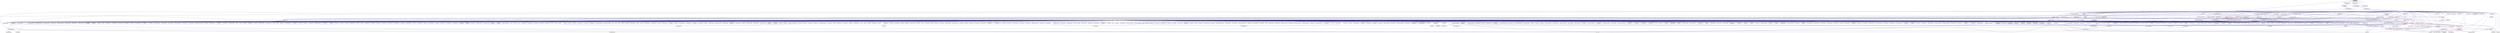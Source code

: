 digraph "vtable.hpp"
{
  edge [fontname="Helvetica",fontsize="10",labelfontname="Helvetica",labelfontsize="10"];
  node [fontname="Helvetica",fontsize="10",shape=record];
  Node21 [label="vtable.hpp",height=0.2,width=0.4,color="black", fillcolor="grey75", style="filled", fontcolor="black"];
  Node21 -> Node22 [dir="back",color="midnightblue",fontsize="10",style="solid",fontname="Helvetica"];
  Node22 [label="basic_function.hpp",height=0.2,width=0.4,color="black", fillcolor="white", style="filled",URL="$dc/da0/basic__function_8hpp.html"];
  Node22 -> Node23 [dir="back",color="midnightblue",fontsize="10",style="solid",fontname="Helvetica"];
  Node23 [label="function.hpp",height=0.2,width=0.4,color="black", fillcolor="white", style="filled",URL="$d7/d7c/function_8hpp.html"];
  Node23 -> Node24 [dir="back",color="midnightblue",fontsize="10",style="solid",fontname="Helvetica"];
  Node24 [label="write_functions.hpp",height=0.2,width=0.4,color="black", fillcolor="white", style="filled",URL="$dd/dad/write__functions_8hpp.html"];
  Node24 -> Node25 [dir="back",color="midnightblue",fontsize="10",style="solid",fontname="Helvetica"];
  Node25 [label="buffer.hpp",height=0.2,width=0.4,color="red", fillcolor="white", style="filled",URL="$da/d1d/buffer_8hpp.html"];
  Node25 -> Node27 [dir="back",color="midnightblue",fontsize="10",style="solid",fontname="Helvetica"];
  Node27 [label="output_stream.hpp",height=0.2,width=0.4,color="red", fillcolor="white", style="filled",URL="$d6/db5/output__stream_8hpp.html"];
  Node27 -> Node141 [dir="back",color="midnightblue",fontsize="10",style="solid",fontname="Helvetica"];
  Node141 [label="component_module.cpp",height=0.2,width=0.4,color="black", fillcolor="white", style="filled",URL="$da/d41/iostreams_2component__module_8cpp.html"];
  Node24 -> Node27 [dir="back",color="midnightblue",fontsize="10",style="solid",fontname="Helvetica"];
  Node23 -> Node146 [dir="back",color="midnightblue",fontsize="10",style="solid",fontname="Helvetica"];
  Node146 [label="hpx_fwd.hpp",height=0.2,width=0.4,color="black", fillcolor="white", style="filled",URL="$d5/d46/hpx__fwd_8hpp.html"];
  Node23 -> Node147 [dir="back",color="midnightblue",fontsize="10",style="solid",fontname="Helvetica"];
  Node147 [label="hpx_init.hpp",height=0.2,width=0.4,color="red", fillcolor="white", style="filled",URL="$d5/df5/hpx__init_8hpp.html"];
  Node147 -> Node148 [dir="back",color="midnightblue",fontsize="10",style="solid",fontname="Helvetica"];
  Node148 [label="1d_stencil_1.cpp",height=0.2,width=0.4,color="black", fillcolor="white", style="filled",URL="$d2/db1/1d__stencil__1_8cpp.html"];
  Node147 -> Node149 [dir="back",color="midnightblue",fontsize="10",style="solid",fontname="Helvetica"];
  Node149 [label="1d_stencil_2.cpp",height=0.2,width=0.4,color="black", fillcolor="white", style="filled",URL="$d3/dd1/1d__stencil__2_8cpp.html"];
  Node147 -> Node150 [dir="back",color="midnightblue",fontsize="10",style="solid",fontname="Helvetica"];
  Node150 [label="1d_stencil_3.cpp",height=0.2,width=0.4,color="black", fillcolor="white", style="filled",URL="$db/d19/1d__stencil__3_8cpp.html"];
  Node147 -> Node151 [dir="back",color="midnightblue",fontsize="10",style="solid",fontname="Helvetica"];
  Node151 [label="1d_stencil_4.cpp",height=0.2,width=0.4,color="black", fillcolor="white", style="filled",URL="$d1/d7d/1d__stencil__4_8cpp.html"];
  Node147 -> Node152 [dir="back",color="midnightblue",fontsize="10",style="solid",fontname="Helvetica"];
  Node152 [label="1d_stencil_4_parallel.cpp",height=0.2,width=0.4,color="black", fillcolor="white", style="filled",URL="$d6/d05/1d__stencil__4__parallel_8cpp.html"];
  Node147 -> Node153 [dir="back",color="midnightblue",fontsize="10",style="solid",fontname="Helvetica"];
  Node153 [label="1d_stencil_4_repart.cpp",height=0.2,width=0.4,color="black", fillcolor="white", style="filled",URL="$d0/d6b/1d__stencil__4__repart_8cpp.html"];
  Node147 -> Node154 [dir="back",color="midnightblue",fontsize="10",style="solid",fontname="Helvetica"];
  Node154 [label="1d_stencil_4_throttle.cpp",height=0.2,width=0.4,color="black", fillcolor="white", style="filled",URL="$d6/de5/1d__stencil__4__throttle_8cpp.html"];
  Node147 -> Node155 [dir="back",color="midnightblue",fontsize="10",style="solid",fontname="Helvetica"];
  Node155 [label="1d_stencil_5.cpp",height=0.2,width=0.4,color="black", fillcolor="white", style="filled",URL="$d7/d2a/1d__stencil__5_8cpp.html"];
  Node147 -> Node156 [dir="back",color="midnightblue",fontsize="10",style="solid",fontname="Helvetica"];
  Node156 [label="1d_stencil_6.cpp",height=0.2,width=0.4,color="black", fillcolor="white", style="filled",URL="$db/de7/1d__stencil__6_8cpp.html"];
  Node147 -> Node157 [dir="back",color="midnightblue",fontsize="10",style="solid",fontname="Helvetica"];
  Node157 [label="1d_stencil_7.cpp",height=0.2,width=0.4,color="black", fillcolor="white", style="filled",URL="$d4/d5a/1d__stencil__7_8cpp.html"];
  Node147 -> Node158 [dir="back",color="midnightblue",fontsize="10",style="solid",fontname="Helvetica"];
  Node158 [label="1d_stencil_8.cpp",height=0.2,width=0.4,color="black", fillcolor="white", style="filled",URL="$df/de0/1d__stencil__8_8cpp.html"];
  Node147 -> Node159 [dir="back",color="midnightblue",fontsize="10",style="solid",fontname="Helvetica"];
  Node159 [label="accumulator_client.cpp",height=0.2,width=0.4,color="black", fillcolor="white", style="filled",URL="$d7/dd0/accumulator__client_8cpp.html"];
  Node147 -> Node160 [dir="back",color="midnightblue",fontsize="10",style="solid",fontname="Helvetica"];
  Node160 [label="template_accumulator\l_client.cpp",height=0.2,width=0.4,color="black", fillcolor="white", style="filled",URL="$df/d93/template__accumulator__client_8cpp.html"];
  Node147 -> Node161 [dir="back",color="midnightblue",fontsize="10",style="solid",fontname="Helvetica"];
  Node161 [label="template_function_accumulator\l_client.cpp",height=0.2,width=0.4,color="black", fillcolor="white", style="filled",URL="$d0/dc6/template__function__accumulator__client_8cpp.html"];
  Node147 -> Node162 [dir="back",color="midnightblue",fontsize="10",style="solid",fontname="Helvetica"];
  Node162 [label="ag_client.cpp",height=0.2,width=0.4,color="black", fillcolor="white", style="filled",URL="$d4/d5d/ag__client_8cpp.html"];
  Node147 -> Node163 [dir="back",color="midnightblue",fontsize="10",style="solid",fontname="Helvetica"];
  Node163 [label="apex_balance.cpp",height=0.2,width=0.4,color="black", fillcolor="white", style="filled",URL="$d4/d8e/apex__balance_8cpp.html"];
  Node147 -> Node164 [dir="back",color="midnightblue",fontsize="10",style="solid",fontname="Helvetica"];
  Node164 [label="apex_fibonacci.cpp",height=0.2,width=0.4,color="black", fillcolor="white", style="filled",URL="$de/de1/apex__fibonacci_8cpp.html"];
  Node147 -> Node165 [dir="back",color="midnightblue",fontsize="10",style="solid",fontname="Helvetica"];
  Node165 [label="apex_policy_engine\l_active_thread_count.cpp",height=0.2,width=0.4,color="black", fillcolor="white", style="filled",URL="$d5/d01/apex__policy__engine__active__thread__count_8cpp.html"];
  Node147 -> Node166 [dir="back",color="midnightblue",fontsize="10",style="solid",fontname="Helvetica"];
  Node166 [label="apex_policy_engine\l_events.cpp",height=0.2,width=0.4,color="black", fillcolor="white", style="filled",URL="$df/d0f/apex__policy__engine__events_8cpp.html"];
  Node147 -> Node167 [dir="back",color="midnightblue",fontsize="10",style="solid",fontname="Helvetica"];
  Node167 [label="apex_policy_engine\l_periodic.cpp",height=0.2,width=0.4,color="black", fillcolor="white", style="filled",URL="$d5/d7b/apex__policy__engine__periodic_8cpp.html"];
  Node147 -> Node33 [dir="back",color="midnightblue",fontsize="10",style="solid",fontname="Helvetica"];
  Node33 [label="async_io_action.cpp",height=0.2,width=0.4,color="black", fillcolor="white", style="filled",URL="$d3/df5/async__io__action_8cpp.html"];
  Node147 -> Node34 [dir="back",color="midnightblue",fontsize="10",style="solid",fontname="Helvetica"];
  Node34 [label="async_io_external.cpp",height=0.2,width=0.4,color="black", fillcolor="white", style="filled",URL="$da/d9a/async__io__external_8cpp.html"];
  Node147 -> Node35 [dir="back",color="midnightblue",fontsize="10",style="solid",fontname="Helvetica"];
  Node35 [label="async_io_low_level.cpp",height=0.2,width=0.4,color="black", fillcolor="white", style="filled",URL="$dc/d10/async__io__low__level_8cpp.html"];
  Node147 -> Node36 [dir="back",color="midnightblue",fontsize="10",style="solid",fontname="Helvetica"];
  Node36 [label="async_io_simple.cpp",height=0.2,width=0.4,color="black", fillcolor="white", style="filled",URL="$da/db7/async__io__simple_8cpp.html"];
  Node147 -> Node168 [dir="back",color="midnightblue",fontsize="10",style="solid",fontname="Helvetica"];
  Node168 [label="hpx_thread_phase.cpp",height=0.2,width=0.4,color="black", fillcolor="white", style="filled",URL="$d5/dca/hpx__thread__phase_8cpp.html"];
  Node147 -> Node37 [dir="back",color="midnightblue",fontsize="10",style="solid",fontname="Helvetica"];
  Node37 [label="os_thread_num.cpp",height=0.2,width=0.4,color="black", fillcolor="white", style="filled",URL="$d2/dfb/os__thread__num_8cpp.html"];
  Node147 -> Node169 [dir="back",color="midnightblue",fontsize="10",style="solid",fontname="Helvetica"];
  Node169 [label="cancelable_action_client.cpp",height=0.2,width=0.4,color="black", fillcolor="white", style="filled",URL="$d1/db8/cancelable__action__client_8cpp.html"];
  Node147 -> Node170 [dir="back",color="midnightblue",fontsize="10",style="solid",fontname="Helvetica"];
  Node170 [label="cublas_matmul.cpp",height=0.2,width=0.4,color="black", fillcolor="white", style="filled",URL="$dd/d84/cublas__matmul_8cpp.html"];
  Node147 -> Node38 [dir="back",color="midnightblue",fontsize="10",style="solid",fontname="Helvetica"];
  Node38 [label="rnd_future_reduce.cpp",height=0.2,width=0.4,color="black", fillcolor="white", style="filled",URL="$d1/db5/rnd__future__reduce_8cpp.html"];
  Node147 -> Node171 [dir="back",color="midnightblue",fontsize="10",style="solid",fontname="Helvetica"];
  Node171 [label="heartbeat.cpp",height=0.2,width=0.4,color="black", fillcolor="white", style="filled",URL="$d8/d98/heartbeat_8cpp.html"];
  Node147 -> Node39 [dir="back",color="midnightblue",fontsize="10",style="solid",fontname="Helvetica"];
  Node39 [label="heartbeat_console.cpp",height=0.2,width=0.4,color="black", fillcolor="white", style="filled",URL="$da/de8/heartbeat__console_8cpp.html"];
  Node147 -> Node172 [dir="back",color="midnightblue",fontsize="10",style="solid",fontname="Helvetica"];
  Node172 [label="hello_world_client.cpp",height=0.2,width=0.4,color="black", fillcolor="white", style="filled",URL="$d5/da6/hello__world__client_8cpp.html"];
  Node147 -> Node173 [dir="back",color="midnightblue",fontsize="10",style="solid",fontname="Helvetica"];
  Node173 [label="interpolate1d_client.cpp",height=0.2,width=0.4,color="black", fillcolor="white", style="filled",URL="$d4/da6/interpolate1d__client_8cpp.html"];
  Node147 -> Node41 [dir="back",color="midnightblue",fontsize="10",style="solid",fontname="Helvetica"];
  Node41 [label="jacobi.cpp",height=0.2,width=0.4,color="black", fillcolor="white", style="filled",URL="$d2/d27/jacobi_8cpp.html"];
  Node147 -> Node174 [dir="back",color="midnightblue",fontsize="10",style="solid",fontname="Helvetica"];
  Node174 [label="jacobi.cpp",height=0.2,width=0.4,color="black", fillcolor="white", style="filled",URL="$d3/d44/smp_2jacobi_8cpp.html"];
  Node147 -> Node175 [dir="back",color="midnightblue",fontsize="10",style="solid",fontname="Helvetica"];
  Node175 [label="jacobi_nonuniform.cpp",height=0.2,width=0.4,color="black", fillcolor="white", style="filled",URL="$dd/ddc/jacobi__nonuniform_8cpp.html"];
  Node147 -> Node176 [dir="back",color="midnightblue",fontsize="10",style="solid",fontname="Helvetica"];
  Node176 [label="nqueen_client.cpp",height=0.2,width=0.4,color="black", fillcolor="white", style="filled",URL="$d3/d5e/nqueen__client_8cpp.html"];
  Node147 -> Node49 [dir="back",color="midnightblue",fontsize="10",style="solid",fontname="Helvetica"];
  Node49 [label="access_counter_set.cpp",height=0.2,width=0.4,color="black", fillcolor="white", style="filled",URL="$dc/d52/access__counter__set_8cpp.html"];
  Node147 -> Node177 [dir="back",color="midnightblue",fontsize="10",style="solid",fontname="Helvetica"];
  Node177 [label="simplest_performance\l_counter.cpp",height=0.2,width=0.4,color="black", fillcolor="white", style="filled",URL="$d4/d4e/simplest__performance__counter_8cpp.html"];
  Node147 -> Node178 [dir="back",color="midnightblue",fontsize="10",style="solid",fontname="Helvetica"];
  Node178 [label="sine_client.cpp",height=0.2,width=0.4,color="black", fillcolor="white", style="filled",URL="$db/d62/sine__client_8cpp.html"];
  Node147 -> Node179 [dir="back",color="midnightblue",fontsize="10",style="solid",fontname="Helvetica"];
  Node179 [label="qt.cpp",height=0.2,width=0.4,color="black", fillcolor="white", style="filled",URL="$df/d90/qt_8cpp.html"];
  Node147 -> Node180 [dir="back",color="midnightblue",fontsize="10",style="solid",fontname="Helvetica"];
  Node180 [label="queue_client.cpp",height=0.2,width=0.4,color="black", fillcolor="white", style="filled",URL="$d7/d96/queue__client_8cpp.html"];
  Node147 -> Node50 [dir="back",color="midnightblue",fontsize="10",style="solid",fontname="Helvetica"];
  Node50 [label="1d_wave_equation.cpp",height=0.2,width=0.4,color="black", fillcolor="white", style="filled",URL="$da/dab/1d__wave__equation_8cpp.html"];
  Node147 -> Node51 [dir="back",color="midnightblue",fontsize="10",style="solid",fontname="Helvetica"];
  Node51 [label="allow_unknown_options.cpp",height=0.2,width=0.4,color="black", fillcolor="white", style="filled",URL="$d9/dc9/allow__unknown__options_8cpp.html"];
  Node147 -> Node52 [dir="back",color="midnightblue",fontsize="10",style="solid",fontname="Helvetica"];
  Node52 [label="command_line_handling.cpp",height=0.2,width=0.4,color="black", fillcolor="white", style="filled",URL="$d4/d05/examples_2quickstart_2command__line__handling_8cpp.html"];
  Node147 -> Node181 [dir="back",color="midnightblue",fontsize="10",style="solid",fontname="Helvetica"];
  Node181 [label="composable_guard.cpp",height=0.2,width=0.4,color="black", fillcolor="white", style="filled",URL="$d3/d68/examples_2quickstart_2composable__guard_8cpp.html"];
  Node147 -> Node59 [dir="back",color="midnightblue",fontsize="10",style="solid",fontname="Helvetica"];
  Node59 [label="error_handling.cpp",height=0.2,width=0.4,color="black", fillcolor="white", style="filled",URL="$d9/d96/error__handling_8cpp.html"];
  Node147 -> Node182 [dir="back",color="midnightblue",fontsize="10",style="solid",fontname="Helvetica"];
  Node182 [label="factorial.cpp",height=0.2,width=0.4,color="black", fillcolor="white", style="filled",URL="$d9/d00/factorial_8cpp.html"];
  Node147 -> Node183 [dir="back",color="midnightblue",fontsize="10",style="solid",fontname="Helvetica"];
  Node183 [label="fibonacci.cpp",height=0.2,width=0.4,color="black", fillcolor="white", style="filled",URL="$d9/d89/fibonacci_8cpp.html"];
  Node147 -> Node184 [dir="back",color="midnightblue",fontsize="10",style="solid",fontname="Helvetica"];
  Node184 [label="fibonacci_await.cpp",height=0.2,width=0.4,color="black", fillcolor="white", style="filled",URL="$dc/d1c/fibonacci__await_8cpp.html"];
  Node147 -> Node185 [dir="back",color="midnightblue",fontsize="10",style="solid",fontname="Helvetica"];
  Node185 [label="fibonacci_dataflow.cpp",height=0.2,width=0.4,color="black", fillcolor="white", style="filled",URL="$df/d3d/fibonacci__dataflow_8cpp.html"];
  Node147 -> Node186 [dir="back",color="midnightblue",fontsize="10",style="solid",fontname="Helvetica"];
  Node186 [label="fibonacci_futures.cpp",height=0.2,width=0.4,color="black", fillcolor="white", style="filled",URL="$d6/de3/fibonacci__futures_8cpp.html"];
  Node147 -> Node187 [dir="back",color="midnightblue",fontsize="10",style="solid",fontname="Helvetica"];
  Node187 [label="fibonacci_futures_distributed.cpp",height=0.2,width=0.4,color="black", fillcolor="white", style="filled",URL="$d1/dc9/fibonacci__futures__distributed_8cpp.html"];
  Node147 -> Node188 [dir="back",color="midnightblue",fontsize="10",style="solid",fontname="Helvetica"];
  Node188 [label="fibonacci_one.cpp",height=0.2,width=0.4,color="black", fillcolor="white", style="filled",URL="$d8/d78/fibonacci__one_8cpp.html"];
  Node147 -> Node61 [dir="back",color="midnightblue",fontsize="10",style="solid",fontname="Helvetica"];
  Node61 [label="fractals.cpp",height=0.2,width=0.4,color="black", fillcolor="white", style="filled",URL="$d8/d58/fractals_8cpp.html"];
  Node147 -> Node62 [dir="back",color="midnightblue",fontsize="10",style="solid",fontname="Helvetica"];
  Node62 [label="fractals_executor.cpp",height=0.2,width=0.4,color="black", fillcolor="white", style="filled",URL="$d9/da9/fractals__executor_8cpp.html"];
  Node147 -> Node189 [dir="back",color="midnightblue",fontsize="10",style="solid",fontname="Helvetica"];
  Node189 [label="fractals_struct.cpp",height=0.2,width=0.4,color="black", fillcolor="white", style="filled",URL="$d8/d2f/fractals__struct_8cpp.html"];
  Node147 -> Node190 [dir="back",color="midnightblue",fontsize="10",style="solid",fontname="Helvetica"];
  Node190 [label="interest_calculator.cpp",height=0.2,width=0.4,color="black", fillcolor="white", style="filled",URL="$d2/d86/interest__calculator_8cpp.html"];
  Node147 -> Node191 [dir="back",color="midnightblue",fontsize="10",style="solid",fontname="Helvetica"];
  Node191 [label="latch_local.cpp",height=0.2,width=0.4,color="black", fillcolor="white", style="filled",URL="$dd/dd3/latch__local_8cpp.html"];
  Node147 -> Node192 [dir="back",color="midnightblue",fontsize="10",style="solid",fontname="Helvetica"];
  Node192 [label="latch_remote.cpp",height=0.2,width=0.4,color="black", fillcolor="white", style="filled",URL="$df/d59/latch__remote_8cpp.html"];
  Node147 -> Node193 [dir="back",color="midnightblue",fontsize="10",style="solid",fontname="Helvetica"];
  Node193 [label="non_atomic_rma.cpp",height=0.2,width=0.4,color="black", fillcolor="white", style="filled",URL="$d7/d8b/non__atomic__rma_8cpp.html"];
  Node147 -> Node194 [dir="back",color="midnightblue",fontsize="10",style="solid",fontname="Helvetica"];
  Node194 [label="partitioned_vector\l_spmd_foreach.cpp",height=0.2,width=0.4,color="black", fillcolor="white", style="filled",URL="$db/d7c/partitioned__vector__spmd__foreach_8cpp.html"];
  Node147 -> Node66 [dir="back",color="midnightblue",fontsize="10",style="solid",fontname="Helvetica"];
  Node66 [label="pingpong.cpp",height=0.2,width=0.4,color="black", fillcolor="white", style="filled",URL="$dd/d4d/pingpong_8cpp.html"];
  Node147 -> Node195 [dir="back",color="midnightblue",fontsize="10",style="solid",fontname="Helvetica"];
  Node195 [label="quicksort.cpp",height=0.2,width=0.4,color="black", fillcolor="white", style="filled",URL="$d3/d1e/quicksort_8cpp.html"];
  Node147 -> Node196 [dir="back",color="midnightblue",fontsize="10",style="solid",fontname="Helvetica"];
  Node196 [label="safe_object.cpp",height=0.2,width=0.4,color="black", fillcolor="white", style="filled",URL="$dd/d52/safe__object_8cpp.html"];
  Node147 -> Node68 [dir="back",color="midnightblue",fontsize="10",style="solid",fontname="Helvetica"];
  Node68 [label="sierpinski.cpp",height=0.2,width=0.4,color="black", fillcolor="white", style="filled",URL="$d3/d7e/sierpinski_8cpp.html"];
  Node147 -> Node71 [dir="back",color="midnightblue",fontsize="10",style="solid",fontname="Helvetica"];
  Node71 [label="sort_by_key_demo.cpp",height=0.2,width=0.4,color="black", fillcolor="white", style="filled",URL="$da/d20/sort__by__key__demo_8cpp.html"];
  Node147 -> Node72 [dir="back",color="midnightblue",fontsize="10",style="solid",fontname="Helvetica"];
  Node72 [label="timed_futures.cpp",height=0.2,width=0.4,color="black", fillcolor="white", style="filled",URL="$d6/d8d/timed__futures_8cpp.html"];
  Node147 -> Node197 [dir="back",color="midnightblue",fontsize="10",style="solid",fontname="Helvetica"];
  Node197 [label="timed_wake.cpp",height=0.2,width=0.4,color="black", fillcolor="white", style="filled",URL="$d8/df9/timed__wake_8cpp.html"];
  Node147 -> Node73 [dir="back",color="midnightblue",fontsize="10",style="solid",fontname="Helvetica"];
  Node73 [label="vector_counting_dotproduct.cpp",height=0.2,width=0.4,color="black", fillcolor="white", style="filled",URL="$df/de9/vector__counting__dotproduct_8cpp.html"];
  Node147 -> Node74 [dir="back",color="midnightblue",fontsize="10",style="solid",fontname="Helvetica"];
  Node74 [label="vector_zip_dotproduct.cpp",height=0.2,width=0.4,color="black", fillcolor="white", style="filled",URL="$dc/d18/vector__zip__dotproduct_8cpp.html"];
  Node147 -> Node198 [dir="back",color="midnightblue",fontsize="10",style="solid",fontname="Helvetica"];
  Node198 [label="wait_composition.cpp",height=0.2,width=0.4,color="black", fillcolor="white", style="filled",URL="$d6/d13/wait__composition_8cpp.html"];
  Node147 -> Node199 [dir="back",color="midnightblue",fontsize="10",style="solid",fontname="Helvetica"];
  Node199 [label="random_mem_access_client.cpp",height=0.2,width=0.4,color="black", fillcolor="white", style="filled",URL="$df/d1b/random__mem__access__client_8cpp.html"];
  Node147 -> Node75 [dir="back",color="midnightblue",fontsize="10",style="solid",fontname="Helvetica"];
  Node75 [label="oversubscribing_resource\l_partitioner.cpp",height=0.2,width=0.4,color="black", fillcolor="white", style="filled",URL="$dd/dee/oversubscribing__resource__partitioner_8cpp.html"];
  Node147 -> Node76 [dir="back",color="midnightblue",fontsize="10",style="solid",fontname="Helvetica"];
  Node76 [label="simple_resource_partitioner.cpp",height=0.2,width=0.4,color="black", fillcolor="white", style="filled",URL="$d5/df9/simple__resource__partitioner_8cpp.html"];
  Node147 -> Node200 [dir="back",color="midnightblue",fontsize="10",style="solid",fontname="Helvetica"];
  Node200 [label="sheneos_client.cpp",height=0.2,width=0.4,color="black", fillcolor="white", style="filled",URL="$d5/da5/sheneos__client_8cpp.html"];
  Node147 -> Node201 [dir="back",color="midnightblue",fontsize="10",style="solid",fontname="Helvetica"];
  Node201 [label="sheneos_compare.cpp",height=0.2,width=0.4,color="black", fillcolor="white", style="filled",URL="$dc/d11/sheneos__compare_8cpp.html"];
  Node147 -> Node202 [dir="back",color="midnightblue",fontsize="10",style="solid",fontname="Helvetica"];
  Node202 [label="sheneos_test.cpp",height=0.2,width=0.4,color="black", fillcolor="white", style="filled",URL="$d4/d6e/sheneos__test_8cpp.html"];
  Node147 -> Node203 [dir="back",color="midnightblue",fontsize="10",style="solid",fontname="Helvetica"];
  Node203 [label="spell_check_file.cpp",height=0.2,width=0.4,color="black", fillcolor="white", style="filled",URL="$df/df7/spell__check__file_8cpp.html"];
  Node147 -> Node204 [dir="back",color="midnightblue",fontsize="10",style="solid",fontname="Helvetica"];
  Node204 [label="spell_check_simple.cpp",height=0.2,width=0.4,color="black", fillcolor="white", style="filled",URL="$dd/d54/spell__check__simple_8cpp.html"];
  Node147 -> Node205 [dir="back",color="midnightblue",fontsize="10",style="solid",fontname="Helvetica"];
  Node205 [label="spin.cpp",height=0.2,width=0.4,color="black", fillcolor="white", style="filled",URL="$d7/df2/spin_8cpp.html"];
  Node147 -> Node206 [dir="back",color="midnightblue",fontsize="10",style="solid",fontname="Helvetica"];
  Node206 [label="throttle_client.cpp",height=0.2,width=0.4,color="black", fillcolor="white", style="filled",URL="$d0/db7/throttle__client_8cpp.html"];
  Node147 -> Node207 [dir="back",color="midnightblue",fontsize="10",style="solid",fontname="Helvetica"];
  Node207 [label="transpose_await.cpp",height=0.2,width=0.4,color="black", fillcolor="white", style="filled",URL="$de/d68/transpose__await_8cpp.html"];
  Node147 -> Node208 [dir="back",color="midnightblue",fontsize="10",style="solid",fontname="Helvetica"];
  Node208 [label="transpose_block.cpp",height=0.2,width=0.4,color="black", fillcolor="white", style="filled",URL="$d0/de1/transpose__block_8cpp.html"];
  Node147 -> Node209 [dir="back",color="midnightblue",fontsize="10",style="solid",fontname="Helvetica"];
  Node209 [label="transpose_block_numa.cpp",height=0.2,width=0.4,color="black", fillcolor="white", style="filled",URL="$dd/d3b/transpose__block__numa_8cpp.html"];
  Node147 -> Node210 [dir="back",color="midnightblue",fontsize="10",style="solid",fontname="Helvetica"];
  Node210 [label="transpose_serial.cpp",height=0.2,width=0.4,color="black", fillcolor="white", style="filled",URL="$db/d74/transpose__serial_8cpp.html"];
  Node147 -> Node211 [dir="back",color="midnightblue",fontsize="10",style="solid",fontname="Helvetica"];
  Node211 [label="transpose_serial_block.cpp",height=0.2,width=0.4,color="black", fillcolor="white", style="filled",URL="$d8/daa/transpose__serial__block_8cpp.html"];
  Node147 -> Node212 [dir="back",color="midnightblue",fontsize="10",style="solid",fontname="Helvetica"];
  Node212 [label="transpose_serial_vector.cpp",height=0.2,width=0.4,color="black", fillcolor="white", style="filled",URL="$d4/d04/transpose__serial__vector_8cpp.html"];
  Node147 -> Node213 [dir="back",color="midnightblue",fontsize="10",style="solid",fontname="Helvetica"];
  Node213 [label="transpose_smp.cpp",height=0.2,width=0.4,color="black", fillcolor="white", style="filled",URL="$d2/d99/transpose__smp_8cpp.html"];
  Node147 -> Node214 [dir="back",color="midnightblue",fontsize="10",style="solid",fontname="Helvetica"];
  Node214 [label="transpose_smp_block.cpp",height=0.2,width=0.4,color="black", fillcolor="white", style="filled",URL="$da/d4d/transpose__smp__block_8cpp.html"];
  Node147 -> Node78 [dir="back",color="midnightblue",fontsize="10",style="solid",fontname="Helvetica"];
  Node78 [label="simple_central_tuplespace\l_client.cpp",height=0.2,width=0.4,color="black", fillcolor="white", style="filled",URL="$d1/d7b/simple__central__tuplespace__client_8cpp.html"];
  Node147 -> Node215 [dir="back",color="midnightblue",fontsize="10",style="solid",fontname="Helvetica"];
  Node215 [label="hpx_init_impl.hpp",height=0.2,width=0.4,color="black", fillcolor="white", style="filled",URL="$d3/d6b/hpx__init__impl_8hpp.html"];
  Node215 -> Node147 [dir="back",color="midnightblue",fontsize="10",style="solid",fontname="Helvetica"];
  Node147 -> Node216 [dir="back",color="midnightblue",fontsize="10",style="solid",fontname="Helvetica"];
  Node216 [label="hpx_main.hpp",height=0.2,width=0.4,color="red", fillcolor="white", style="filled",URL="$df/d16/hpx__main_8hpp.html"];
  Node147 -> Node338 [dir="back",color="midnightblue",fontsize="10",style="solid",fontname="Helvetica"];
  Node338 [label="hpx_main_impl.hpp",height=0.2,width=0.4,color="red", fillcolor="white", style="filled",URL="$dc/dd2/hpx__main__impl_8hpp.html"];
  Node147 -> Node340 [dir="back",color="midnightblue",fontsize="10",style="solid",fontname="Helvetica"];
  Node340 [label="command_line_handling.hpp",height=0.2,width=0.4,color="red", fillcolor="white", style="filled",URL="$dc/dbc/command__line__handling_8hpp.html"];
  Node340 -> Node832 [dir="back",color="midnightblue",fontsize="10",style="solid",fontname="Helvetica"];
  Node832 [label="hpx_init.cpp",height=0.2,width=0.4,color="black", fillcolor="white", style="filled",URL="$d6/dfa/hpx__init_8cpp.html"];
  Node147 -> Node410 [dir="back",color="midnightblue",fontsize="10",style="solid",fontname="Helvetica"];
  Node410 [label="hpx_runtime.cpp",height=0.2,width=0.4,color="black", fillcolor="white", style="filled",URL="$d7/d1e/hpx__runtime_8cpp.html"];
  Node147 -> Node832 [dir="back",color="midnightblue",fontsize="10",style="solid",fontname="Helvetica"];
  Node147 -> Node863 [dir="back",color="midnightblue",fontsize="10",style="solid",fontname="Helvetica"];
  Node863 [label="hpx_main.cpp",height=0.2,width=0.4,color="black", fillcolor="white", style="filled",URL="$d3/d07/hpx__main_8cpp.html"];
  Node147 -> Node864 [dir="back",color="midnightblue",fontsize="10",style="solid",fontname="Helvetica"];
  Node864 [label="hpx_main_argc_argv.cpp",height=0.2,width=0.4,color="black", fillcolor="white", style="filled",URL="$d3/df2/hpx__main__argc__argv_8cpp.html"];
  Node147 -> Node865 [dir="back",color="midnightblue",fontsize="10",style="solid",fontname="Helvetica"];
  Node865 [label="hpx_main_variables\l_map.cpp",height=0.2,width=0.4,color="black", fillcolor="white", style="filled",URL="$d5/d75/hpx__main__variables__map_8cpp.html"];
  Node147 -> Node866 [dir="back",color="midnightblue",fontsize="10",style="solid",fontname="Helvetica"];
  Node866 [label="hpx_user_main.cpp",height=0.2,width=0.4,color="black", fillcolor="white", style="filled",URL="$d2/d68/hpx__user__main_8cpp.html"];
  Node147 -> Node867 [dir="back",color="midnightblue",fontsize="10",style="solid",fontname="Helvetica"];
  Node867 [label="hpx_user_main_argc\l_argv.cpp",height=0.2,width=0.4,color="black", fillcolor="white", style="filled",URL="$d2/d71/hpx__user__main__argc__argv_8cpp.html"];
  Node147 -> Node411 [dir="back",color="midnightblue",fontsize="10",style="solid",fontname="Helvetica"];
  Node411 [label="synchronize.cpp",height=0.2,width=0.4,color="black", fillcolor="white", style="filled",URL="$da/da2/synchronize_8cpp.html"];
  Node147 -> Node412 [dir="back",color="midnightblue",fontsize="10",style="solid",fontname="Helvetica"];
  Node412 [label="agas_cache_timings.cpp",height=0.2,width=0.4,color="black", fillcolor="white", style="filled",URL="$dd/d37/agas__cache__timings_8cpp.html"];
  Node147 -> Node413 [dir="back",color="midnightblue",fontsize="10",style="solid",fontname="Helvetica"];
  Node413 [label="async_overheads.cpp",height=0.2,width=0.4,color="black", fillcolor="white", style="filled",URL="$de/da6/async__overheads_8cpp.html"];
  Node147 -> Node414 [dir="back",color="midnightblue",fontsize="10",style="solid",fontname="Helvetica"];
  Node414 [label="coroutines_call_overhead.cpp",height=0.2,width=0.4,color="black", fillcolor="white", style="filled",URL="$da/d1e/coroutines__call__overhead_8cpp.html"];
  Node147 -> Node79 [dir="back",color="midnightblue",fontsize="10",style="solid",fontname="Helvetica"];
  Node79 [label="foreach_scaling.cpp",height=0.2,width=0.4,color="black", fillcolor="white", style="filled",URL="$d4/d94/foreach__scaling_8cpp.html"];
  Node147 -> Node80 [dir="back",color="midnightblue",fontsize="10",style="solid",fontname="Helvetica"];
  Node80 [label="future_overhead.cpp",height=0.2,width=0.4,color="black", fillcolor="white", style="filled",URL="$d3/d79/future__overhead_8cpp.html"];
  Node147 -> Node81 [dir="back",color="midnightblue",fontsize="10",style="solid",fontname="Helvetica"];
  Node81 [label="hpx_heterogeneous_timed\l_task_spawn.cpp",height=0.2,width=0.4,color="black", fillcolor="white", style="filled",URL="$dd/d27/hpx__heterogeneous__timed__task__spawn_8cpp.html"];
  Node147 -> Node82 [dir="back",color="midnightblue",fontsize="10",style="solid",fontname="Helvetica"];
  Node82 [label="hpx_homogeneous_timed\l_task_spawn_executors.cpp",height=0.2,width=0.4,color="black", fillcolor="white", style="filled",URL="$d1/d3b/hpx__homogeneous__timed__task__spawn__executors_8cpp.html"];
  Node147 -> Node416 [dir="back",color="midnightblue",fontsize="10",style="solid",fontname="Helvetica"];
  Node416 [label="htts2_hpx.cpp",height=0.2,width=0.4,color="black", fillcolor="white", style="filled",URL="$d2/daf/htts2__hpx_8cpp.html"];
  Node147 -> Node83 [dir="back",color="midnightblue",fontsize="10",style="solid",fontname="Helvetica"];
  Node83 [label="parent_vs_child_stealing.cpp",height=0.2,width=0.4,color="black", fillcolor="white", style="filled",URL="$d2/d07/parent__vs__child__stealing_8cpp.html"];
  Node147 -> Node84 [dir="back",color="midnightblue",fontsize="10",style="solid",fontname="Helvetica"];
  Node84 [label="partitioned_vector\l_foreach.cpp",height=0.2,width=0.4,color="black", fillcolor="white", style="filled",URL="$df/d5f/partitioned__vector__foreach_8cpp.html"];
  Node147 -> Node85 [dir="back",color="midnightblue",fontsize="10",style="solid",fontname="Helvetica"];
  Node85 [label="serialization_overhead.cpp",height=0.2,width=0.4,color="black", fillcolor="white", style="filled",URL="$d3/df8/serialization__overhead_8cpp.html"];
  Node147 -> Node86 [dir="back",color="midnightblue",fontsize="10",style="solid",fontname="Helvetica"];
  Node86 [label="sizeof.cpp",height=0.2,width=0.4,color="black", fillcolor="white", style="filled",URL="$d3/d0f/sizeof_8cpp.html"];
  Node147 -> Node88 [dir="back",color="midnightblue",fontsize="10",style="solid",fontname="Helvetica"];
  Node88 [label="spinlock_overhead1.cpp",height=0.2,width=0.4,color="black", fillcolor="white", style="filled",URL="$d0/d32/spinlock__overhead1_8cpp.html"];
  Node147 -> Node89 [dir="back",color="midnightblue",fontsize="10",style="solid",fontname="Helvetica"];
  Node89 [label="spinlock_overhead2.cpp",height=0.2,width=0.4,color="black", fillcolor="white", style="filled",URL="$de/d55/spinlock__overhead2_8cpp.html"];
  Node147 -> Node90 [dir="back",color="midnightblue",fontsize="10",style="solid",fontname="Helvetica"];
  Node90 [label="stencil3_iterators.cpp",height=0.2,width=0.4,color="black", fillcolor="white", style="filled",URL="$db/d9e/stencil3__iterators_8cpp.html"];
  Node147 -> Node91 [dir="back",color="midnightblue",fontsize="10",style="solid",fontname="Helvetica"];
  Node91 [label="stream.cpp",height=0.2,width=0.4,color="black", fillcolor="white", style="filled",URL="$da/d5f/stream_8cpp.html"];
  Node147 -> Node417 [dir="back",color="midnightblue",fontsize="10",style="solid",fontname="Helvetica"];
  Node417 [label="timed_task_spawn.cpp",height=0.2,width=0.4,color="black", fillcolor="white", style="filled",URL="$df/de1/timed__task__spawn_8cpp.html"];
  Node147 -> Node92 [dir="back",color="midnightblue",fontsize="10",style="solid",fontname="Helvetica"];
  Node92 [label="transform_reduce_binary\l_scaling.cpp",height=0.2,width=0.4,color="black", fillcolor="white", style="filled",URL="$d1/dae/transform__reduce__binary__scaling_8cpp.html"];
  Node147 -> Node93 [dir="back",color="midnightblue",fontsize="10",style="solid",fontname="Helvetica"];
  Node93 [label="transform_reduce_scaling.cpp",height=0.2,width=0.4,color="black", fillcolor="white", style="filled",URL="$db/d2a/transform__reduce__scaling_8cpp.html"];
  Node147 -> Node94 [dir="back",color="midnightblue",fontsize="10",style="solid",fontname="Helvetica"];
  Node94 [label="wait_all_timings.cpp",height=0.2,width=0.4,color="black", fillcolor="white", style="filled",URL="$d5/da1/wait__all__timings_8cpp.html"];
  Node147 -> Node95 [dir="back",color="midnightblue",fontsize="10",style="solid",fontname="Helvetica"];
  Node95 [label="minmax_element_performance.cpp",height=0.2,width=0.4,color="black", fillcolor="white", style="filled",URL="$d9/d93/minmax__element__performance_8cpp.html"];
  Node147 -> Node418 [dir="back",color="midnightblue",fontsize="10",style="solid",fontname="Helvetica"];
  Node418 [label="barrier_performance.cpp",height=0.2,width=0.4,color="black", fillcolor="white", style="filled",URL="$d6/d6c/barrier__performance_8cpp.html"];
  Node147 -> Node143 [dir="back",color="midnightblue",fontsize="10",style="solid",fontname="Helvetica"];
  Node143 [label="network_storage.cpp",height=0.2,width=0.4,color="black", fillcolor="white", style="filled",URL="$db/daa/network__storage_8cpp.html"];
  Node147 -> Node144 [dir="back",color="midnightblue",fontsize="10",style="solid",fontname="Helvetica"];
  Node144 [label="simple_profiler.hpp",height=0.2,width=0.4,color="black", fillcolor="white", style="filled",URL="$d8/d02/simple__profiler_8hpp.html"];
  Node144 -> Node143 [dir="back",color="midnightblue",fontsize="10",style="solid",fontname="Helvetica"];
  Node147 -> Node868 [dir="back",color="midnightblue",fontsize="10",style="solid",fontname="Helvetica"];
  Node868 [label="osu_base.cpp",height=0.2,width=0.4,color="black", fillcolor="white", style="filled",URL="$d2/d45/osu__base_8cpp.html"];
  Node147 -> Node96 [dir="back",color="midnightblue",fontsize="10",style="solid",fontname="Helvetica"];
  Node96 [label="osu_bcast.cpp",height=0.2,width=0.4,color="black", fillcolor="white", style="filled",URL="$d3/dca/osu__bcast_8cpp.html"];
  Node147 -> Node101 [dir="back",color="midnightblue",fontsize="10",style="solid",fontname="Helvetica"];
  Node101 [label="osu_scatter.cpp",height=0.2,width=0.4,color="black", fillcolor="white", style="filled",URL="$d4/d4c/osu__scatter_8cpp.html"];
  Node147 -> Node102 [dir="back",color="midnightblue",fontsize="10",style="solid",fontname="Helvetica"];
  Node102 [label="pingpong_performance.cpp",height=0.2,width=0.4,color="black", fillcolor="white", style="filled",URL="$de/d03/pingpong__performance_8cpp.html"];
  Node147 -> Node419 [dir="back",color="midnightblue",fontsize="10",style="solid",fontname="Helvetica"];
  Node419 [label="benchmark_is_heap.cpp",height=0.2,width=0.4,color="black", fillcolor="white", style="filled",URL="$da/d4f/benchmark__is__heap_8cpp.html"];
  Node147 -> Node420 [dir="back",color="midnightblue",fontsize="10",style="solid",fontname="Helvetica"];
  Node420 [label="benchmark_is_heap_until.cpp",height=0.2,width=0.4,color="black", fillcolor="white", style="filled",URL="$dc/df5/benchmark__is__heap__until_8cpp.html"];
  Node147 -> Node421 [dir="back",color="midnightblue",fontsize="10",style="solid",fontname="Helvetica"];
  Node421 [label="benchmark_merge.cpp",height=0.2,width=0.4,color="black", fillcolor="white", style="filled",URL="$dd/d49/benchmark__merge_8cpp.html"];
  Node147 -> Node422 [dir="back",color="midnightblue",fontsize="10",style="solid",fontname="Helvetica"];
  Node422 [label="benchmark_partition.cpp",height=0.2,width=0.4,color="black", fillcolor="white", style="filled",URL="$d9/d88/benchmark__partition_8cpp.html"];
  Node147 -> Node423 [dir="back",color="midnightblue",fontsize="10",style="solid",fontname="Helvetica"];
  Node423 [label="benchmark_partition\l_copy.cpp",height=0.2,width=0.4,color="black", fillcolor="white", style="filled",URL="$d3/d0e/benchmark__partition__copy_8cpp.html"];
  Node147 -> Node424 [dir="back",color="midnightblue",fontsize="10",style="solid",fontname="Helvetica"];
  Node424 [label="benchmark_unique_copy.cpp",height=0.2,width=0.4,color="black", fillcolor="white", style="filled",URL="$d9/d53/benchmark__unique__copy_8cpp.html"];
  Node147 -> Node789 [dir="back",color="midnightblue",fontsize="10",style="solid",fontname="Helvetica"];
  Node789 [label="component_action_move\l_semantics.cpp",height=0.2,width=0.4,color="black", fillcolor="white", style="filled",URL="$d4/d20/component__action__move__semantics_8cpp.html"];
  Node147 -> Node869 [dir="back",color="midnightblue",fontsize="10",style="solid",fontname="Helvetica"];
  Node869 [label="make_continuation_1615.cpp",height=0.2,width=0.4,color="black", fillcolor="white", style="filled",URL="$d4/d2c/make__continuation__1615_8cpp.html"];
  Node147 -> Node870 [dir="back",color="midnightblue",fontsize="10",style="solid",fontname="Helvetica"];
  Node870 [label="plain_action_1550.cpp",height=0.2,width=0.4,color="black", fillcolor="white", style="filled",URL="$d0/dff/plain__action__1550_8cpp.html"];
  Node147 -> Node718 [dir="back",color="midnightblue",fontsize="10",style="solid",fontname="Helvetica"];
  Node718 [label="plain_action_move_semantics.cpp",height=0.2,width=0.4,color="black", fillcolor="white", style="filled",URL="$db/d0f/plain__action__move__semantics_8cpp.html"];
  Node147 -> Node427 [dir="back",color="midnightblue",fontsize="10",style="solid",fontname="Helvetica"];
  Node427 [label="duplicate_id_registration\l_1596.cpp",height=0.2,width=0.4,color="black", fillcolor="white", style="filled",URL="$db/d8d/duplicate__id__registration__1596_8cpp.html"];
  Node147 -> Node428 [dir="back",color="midnightblue",fontsize="10",style="solid",fontname="Helvetica"];
  Node428 [label="pass_by_value_id_type\l_action.cpp",height=0.2,width=0.4,color="black", fillcolor="white", style="filled",URL="$d0/de6/pass__by__value__id__type__action_8cpp.html"];
  Node147 -> Node429 [dir="back",color="midnightblue",fontsize="10",style="solid",fontname="Helvetica"];
  Node429 [label="register_with_basename\l_1804.cpp",height=0.2,width=0.4,color="black", fillcolor="white", style="filled",URL="$db/d95/register__with__basename__1804_8cpp.html"];
  Node147 -> Node430 [dir="back",color="midnightblue",fontsize="10",style="solid",fontname="Helvetica"];
  Node430 [label="send_gid_keep_component\l_1624.cpp",height=0.2,width=0.4,color="black", fillcolor="white", style="filled",URL="$d9/d49/send__gid__keep__component__1624_8cpp.html"];
  Node147 -> Node438 [dir="back",color="midnightblue",fontsize="10",style="solid",fontname="Helvetica"];
  Node438 [label="main.cc",height=0.2,width=0.4,color="black", fillcolor="white", style="filled",URL="$d9/d0f/main_8cc.html"];
  Node147 -> Node104 [dir="back",color="midnightblue",fontsize="10",style="solid",fontname="Helvetica"];
  Node104 [label="client_1950.cpp",height=0.2,width=0.4,color="black", fillcolor="white", style="filled",URL="$d0/d79/client__1950_8cpp.html"];
  Node147 -> Node440 [dir="back",color="midnightblue",fontsize="10",style="solid",fontname="Helvetica"];
  Node440 [label="commandline_options\l_1437.cpp",height=0.2,width=0.4,color="black", fillcolor="white", style="filled",URL="$d5/dbd/commandline__options__1437_8cpp.html"];
  Node147 -> Node794 [dir="back",color="midnightblue",fontsize="10",style="solid",fontname="Helvetica"];
  Node794 [label="create_n_components\l_2323.cpp",height=0.2,width=0.4,color="black", fillcolor="white", style="filled",URL="$d9/d8c/create__n__components__2323_8cpp.html"];
  Node147 -> Node795 [dir="back",color="midnightblue",fontsize="10",style="solid",fontname="Helvetica"];
  Node795 [label="create_remote_component\l_2334.cpp",height=0.2,width=0.4,color="black", fillcolor="white", style="filled",URL="$de/d8c/create__remote__component__2334_8cpp.html"];
  Node147 -> Node441 [dir="back",color="midnightblue",fontsize="10",style="solid",fontname="Helvetica"];
  Node441 [label="moveonly_constructor\l_arguments_1405.cpp",height=0.2,width=0.4,color="black", fillcolor="white", style="filled",URL="$d3/dcf/moveonly__constructor__arguments__1405_8cpp.html"];
  Node147 -> Node442 [dir="back",color="midnightblue",fontsize="10",style="solid",fontname="Helvetica"];
  Node442 [label="partitioned_vector\l_2201.cpp",height=0.2,width=0.4,color="black", fillcolor="white", style="filled",URL="$dc/d39/partitioned__vector__2201_8cpp.html"];
  Node147 -> Node796 [dir="back",color="midnightblue",fontsize="10",style="solid",fontname="Helvetica"];
  Node796 [label="returned_client_2150.cpp",height=0.2,width=0.4,color="black", fillcolor="white", style="filled",URL="$d6/d08/returned__client__2150_8cpp.html"];
  Node147 -> Node871 [dir="back",color="midnightblue",fontsize="10",style="solid",fontname="Helvetica"];
  Node871 [label="for_each_value_proxy.cpp",height=0.2,width=0.4,color="black", fillcolor="white", style="filled",URL="$d1/d78/for__each__value__proxy_8cpp.html"];
  Node147 -> Node443 [dir="back",color="midnightblue",fontsize="10",style="solid",fontname="Helvetica"];
  Node443 [label="dynamic_counters_loaded\l_1508.cpp",height=0.2,width=0.4,color="black", fillcolor="white", style="filled",URL="$db/d58/dynamic__counters__loaded__1508_8cpp.html"];
  Node147 -> Node444 [dir="back",color="midnightblue",fontsize="10",style="solid",fontname="Helvetica"];
  Node444 [label="id_type_ref_counting\l_1032.cpp",height=0.2,width=0.4,color="black", fillcolor="white", style="filled",URL="$d8/dfd/id__type__ref__counting__1032_8cpp.html"];
  Node147 -> Node105 [dir="back",color="midnightblue",fontsize="10",style="solid",fontname="Helvetica"];
  Node105 [label="lost_output_2236.cpp",height=0.2,width=0.4,color="black", fillcolor="white", style="filled",URL="$db/dd0/lost__output__2236_8cpp.html"];
  Node147 -> Node106 [dir="back",color="midnightblue",fontsize="10",style="solid",fontname="Helvetica"];
  Node106 [label="no_output_1173.cpp",height=0.2,width=0.4,color="black", fillcolor="white", style="filled",URL="$de/d67/no__output__1173_8cpp.html"];
  Node147 -> Node445 [dir="back",color="midnightblue",fontsize="10",style="solid",fontname="Helvetica"];
  Node445 [label="after_588.cpp",height=0.2,width=0.4,color="black", fillcolor="white", style="filled",URL="$dc/dc0/after__588_8cpp.html"];
  Node147 -> Node797 [dir="back",color="midnightblue",fontsize="10",style="solid",fontname="Helvetica"];
  Node797 [label="async_action_1813.cpp",height=0.2,width=0.4,color="black", fillcolor="white", style="filled",URL="$db/de6/async__action__1813_8cpp.html"];
  Node147 -> Node872 [dir="back",color="midnightblue",fontsize="10",style="solid",fontname="Helvetica"];
  Node872 [label="async_callback_non\l_deduced_context.cpp",height=0.2,width=0.4,color="black", fillcolor="white", style="filled",URL="$dc/dbb/async__callback__non__deduced__context_8cpp.html"];
  Node147 -> Node873 [dir="back",color="midnightblue",fontsize="10",style="solid",fontname="Helvetica"];
  Node873 [label="broadcast_unwrap_future\l_2885.cpp",height=0.2,width=0.4,color="black", fillcolor="white", style="filled",URL="$da/df6/broadcast__unwrap__future__2885_8cpp.html"];
  Node147 -> Node874 [dir="back",color="midnightblue",fontsize="10",style="solid",fontname="Helvetica"];
  Node874 [label="broadcast_wait_for\l_2822.cpp",height=0.2,width=0.4,color="black", fillcolor="white", style="filled",URL="$dd/de7/broadcast__wait__for__2822_8cpp.html"];
  Node147 -> Node446 [dir="back",color="midnightblue",fontsize="10",style="solid",fontname="Helvetica"];
  Node446 [label="channel_register_as\l_2722.cpp",height=0.2,width=0.4,color="black", fillcolor="white", style="filled",URL="$d4/d98/channel__register__as__2722_8cpp.html"];
  Node147 -> Node750 [dir="back",color="midnightblue",fontsize="10",style="solid",fontname="Helvetica"];
  Node750 [label="dataflow_791.cpp",height=0.2,width=0.4,color="black", fillcolor="white", style="filled",URL="$d6/da1/dataflow__791_8cpp.html"];
  Node147 -> Node447 [dir="back",color="midnightblue",fontsize="10",style="solid",fontname="Helvetica"];
  Node447 [label="dataflow_action_2008.cpp",height=0.2,width=0.4,color="black", fillcolor="white", style="filled",URL="$da/dad/dataflow__action__2008_8cpp.html"];
  Node147 -> Node719 [dir="back",color="midnightblue",fontsize="10",style="solid",fontname="Helvetica"];
  Node719 [label="future_hang_on_get\l_629.cpp",height=0.2,width=0.4,color="black", fillcolor="white", style="filled",URL="$d6/dfd/future__hang__on__get__629_8cpp.html"];
  Node147 -> Node720 [dir="back",color="midnightblue",fontsize="10",style="solid",fontname="Helvetica"];
  Node720 [label="future_hang_on_then\l_629.cpp",height=0.2,width=0.4,color="black", fillcolor="white", style="filled",URL="$d1/ddc/future__hang__on__then__629_8cpp.html"];
  Node147 -> Node721 [dir="back",color="midnightblue",fontsize="10",style="solid",fontname="Helvetica"];
  Node721 [label="future_hang_on_wait\l_with_callback_629.cpp",height=0.2,width=0.4,color="black", fillcolor="white", style="filled",URL="$d0/d0e/future__hang__on__wait__with__callback__629_8cpp.html"];
  Node147 -> Node724 [dir="back",color="midnightblue",fontsize="10",style="solid",fontname="Helvetica"];
  Node724 [label="future_timed_wait_1025.cpp",height=0.2,width=0.4,color="black", fillcolor="white", style="filled",URL="$de/d7d/future__timed__wait__1025_8cpp.html"];
  Node147 -> Node448 [dir="back",color="midnightblue",fontsize="10",style="solid",fontname="Helvetica"];
  Node448 [label="lifetime_588_1.cpp",height=0.2,width=0.4,color="black", fillcolor="white", style="filled",URL="$de/d75/lifetime__588__1_8cpp.html"];
  Node147 -> Node449 [dir="back",color="midnightblue",fontsize="10",style="solid",fontname="Helvetica"];
  Node449 [label="multiple_gather_ops\l_2001.cpp",height=0.2,width=0.4,color="black", fillcolor="white", style="filled",URL="$d3/d95/multiple__gather__ops__2001_8cpp.html"];
  Node147 -> Node450 [dir="back",color="midnightblue",fontsize="10",style="solid",fontname="Helvetica"];
  Node450 [label="promise_leak_996.cpp",height=0.2,width=0.4,color="black", fillcolor="white", style="filled",URL="$d0/d7e/promise__leak__996_8cpp.html"];
  Node147 -> Node451 [dir="back",color="midnightblue",fontsize="10",style="solid",fontname="Helvetica"];
  Node451 [label="receive_buffer_1733.cpp",height=0.2,width=0.4,color="black", fillcolor="white", style="filled",URL="$d1/d0e/receive__buffer__1733_8cpp.html"];
  Node147 -> Node452 [dir="back",color="midnightblue",fontsize="10",style="solid",fontname="Helvetica"];
  Node452 [label="split_future_2246.cpp",height=0.2,width=0.4,color="black", fillcolor="white", style="filled",URL="$db/d2b/split__future__2246_8cpp.html"];
  Node147 -> Node110 [dir="back",color="midnightblue",fontsize="10",style="solid",fontname="Helvetica"];
  Node110 [label="wait_all_hang_1946.cpp",height=0.2,width=0.4,color="black", fillcolor="white", style="filled",URL="$d5/d69/wait__all__hang__1946_8cpp.html"];
  Node147 -> Node453 [dir="back",color="midnightblue",fontsize="10",style="solid",fontname="Helvetica"];
  Node453 [label="wait_for_1751.cpp",height=0.2,width=0.4,color="black", fillcolor="white", style="filled",URL="$d9/d48/wait__for__1751_8cpp.html"];
  Node147 -> Node454 [dir="back",color="midnightblue",fontsize="10",style="solid",fontname="Helvetica"];
  Node454 [label="multiple_init.cpp",height=0.2,width=0.4,color="black", fillcolor="white", style="filled",URL="$df/d43/multiple__init_8cpp.html"];
  Node147 -> Node875 [dir="back",color="midnightblue",fontsize="10",style="solid",fontname="Helvetica"];
  Node875 [label="lambda_arguments_2403.cpp",height=0.2,width=0.4,color="black", fillcolor="white", style="filled",URL="$d9/d6a/lambda__arguments__2403_8cpp.html"];
  Node147 -> Node876 [dir="back",color="midnightblue",fontsize="10",style="solid",fontname="Helvetica"];
  Node876 [label="lambda_return_type\l_2402.cpp",height=0.2,width=0.4,color="black", fillcolor="white", style="filled",URL="$dc/d13/lambda__return__type__2402_8cpp.html"];
  Node147 -> Node455 [dir="back",color="midnightblue",fontsize="10",style="solid",fontname="Helvetica"];
  Node455 [label="is_executor_1691.cpp",height=0.2,width=0.4,color="black", fillcolor="white", style="filled",URL="$d2/d1e/is__executor__1691_8cpp.html"];
  Node147 -> Node456 [dir="back",color="midnightblue",fontsize="10",style="solid",fontname="Helvetica"];
  Node456 [label="for_each_annotated\l_function.cpp",height=0.2,width=0.4,color="black", fillcolor="white", style="filled",URL="$d5/dbf/for__each__annotated__function_8cpp.html"];
  Node147 -> Node457 [dir="back",color="midnightblue",fontsize="10",style="solid",fontname="Helvetica"];
  Node457 [label="for_loop_2281.cpp",height=0.2,width=0.4,color="black", fillcolor="white", style="filled",URL="$de/d36/for__loop__2281_8cpp.html"];
  Node147 -> Node458 [dir="back",color="midnightblue",fontsize="10",style="solid",fontname="Helvetica"];
  Node458 [label="minimal_findend.cpp",height=0.2,width=0.4,color="black", fillcolor="white", style="filled",URL="$da/d34/minimal__findend_8cpp.html"];
  Node147 -> Node459 [dir="back",color="midnightblue",fontsize="10",style="solid",fontname="Helvetica"];
  Node459 [label="scan_different_inits.cpp",height=0.2,width=0.4,color="black", fillcolor="white", style="filled",URL="$d6/d4b/scan__different__inits_8cpp.html"];
  Node147 -> Node460 [dir="back",color="midnightblue",fontsize="10",style="solid",fontname="Helvetica"];
  Node460 [label="scan_non_commutative.cpp",height=0.2,width=0.4,color="black", fillcolor="white", style="filled",URL="$d8/de4/scan__non__commutative_8cpp.html"];
  Node147 -> Node461 [dir="back",color="midnightblue",fontsize="10",style="solid",fontname="Helvetica"];
  Node461 [label="scan_shortlength.cpp",height=0.2,width=0.4,color="black", fillcolor="white", style="filled",URL="$de/d75/scan__shortlength_8cpp.html"];
  Node147 -> Node462 [dir="back",color="midnightblue",fontsize="10",style="solid",fontname="Helvetica"];
  Node462 [label="search_zerolength.cpp",height=0.2,width=0.4,color="black", fillcolor="white", style="filled",URL="$d0/d9f/search__zerolength_8cpp.html"];
  Node147 -> Node463 [dir="back",color="midnightblue",fontsize="10",style="solid",fontname="Helvetica"];
  Node463 [label="static_chunker_2282.cpp",height=0.2,width=0.4,color="black", fillcolor="white", style="filled",URL="$d5/d52/static__chunker__2282_8cpp.html"];
  Node147 -> Node877 [dir="back",color="midnightblue",fontsize="10",style="solid",fontname="Helvetica"];
  Node877 [label="discover_counters_1787.cpp",height=0.2,width=0.4,color="black", fillcolor="white", style="filled",URL="$d0/d7f/discover__counters__1787_8cpp.html"];
  Node147 -> Node464 [dir="back",color="midnightblue",fontsize="10",style="solid",fontname="Helvetica"];
  Node464 [label="papi_counters_active\l_interface.cpp",height=0.2,width=0.4,color="black", fillcolor="white", style="filled",URL="$db/dd5/papi__counters__active__interface_8cpp.html"];
  Node147 -> Node465 [dir="back",color="midnightblue",fontsize="10",style="solid",fontname="Helvetica"];
  Node465 [label="papi_counters_basic\l_functions.cpp",height=0.2,width=0.4,color="black", fillcolor="white", style="filled",URL="$da/dc8/papi__counters__basic__functions_8cpp.html"];
  Node147 -> Node466 [dir="back",color="midnightblue",fontsize="10",style="solid",fontname="Helvetica"];
  Node466 [label="papi_counters_segfault\l_1890.cpp",height=0.2,width=0.4,color="black", fillcolor="white", style="filled",URL="$df/d76/papi__counters__segfault__1890_8cpp.html"];
  Node147 -> Node467 [dir="back",color="midnightblue",fontsize="10",style="solid",fontname="Helvetica"];
  Node467 [label="uptime_1737.cpp",height=0.2,width=0.4,color="black", fillcolor="white", style="filled",URL="$d7/d12/uptime__1737_8cpp.html"];
  Node147 -> Node468 [dir="back",color="midnightblue",fontsize="10",style="solid",fontname="Helvetica"];
  Node468 [label="block_os_threads_1036.cpp",height=0.2,width=0.4,color="black", fillcolor="white", style="filled",URL="$d7/d92/block__os__threads__1036_8cpp.html"];
  Node147 -> Node469 [dir="back",color="midnightblue",fontsize="10",style="solid",fontname="Helvetica"];
  Node469 [label="resume_priority.cpp",height=0.2,width=0.4,color="black", fillcolor="white", style="filled",URL="$de/d5e/resume__priority_8cpp.html"];
  Node147 -> Node470 [dir="back",color="midnightblue",fontsize="10",style="solid",fontname="Helvetica"];
  Node470 [label="thread_rescheduling.cpp",height=0.2,width=0.4,color="black", fillcolor="white", style="filled",URL="$d6/d6d/thread__rescheduling_8cpp.html"];
  Node147 -> Node471 [dir="back",color="midnightblue",fontsize="10",style="solid",fontname="Helvetica"];
  Node471 [label="thread_suspend_duration.cpp",height=0.2,width=0.4,color="black", fillcolor="white", style="filled",URL="$db/d59/thread__suspend__duration_8cpp.html"];
  Node147 -> Node472 [dir="back",color="midnightblue",fontsize="10",style="solid",fontname="Helvetica"];
  Node472 [label="thread_suspend_pending.cpp",height=0.2,width=0.4,color="black", fillcolor="white", style="filled",URL="$de/d29/thread__suspend__pending_8cpp.html"];
  Node147 -> Node473 [dir="back",color="midnightblue",fontsize="10",style="solid",fontname="Helvetica"];
  Node473 [label="threads_all_1422.cpp",height=0.2,width=0.4,color="black", fillcolor="white", style="filled",URL="$d2/d38/threads__all__1422_8cpp.html"];
  Node147 -> Node878 [dir="back",color="midnightblue",fontsize="10",style="solid",fontname="Helvetica"];
  Node878 [label="is_callable_1179.cpp",height=0.2,width=0.4,color="black", fillcolor="white", style="filled",URL="$dc/d4b/is__callable__1179_8cpp.html"];
  Node147 -> Node474 [dir="back",color="midnightblue",fontsize="10",style="solid",fontname="Helvetica"];
  Node474 [label="unhandled_exception\l_582.cpp",height=0.2,width=0.4,color="black", fillcolor="white", style="filled",URL="$d9/d1e/unhandled__exception__582_8cpp.html"];
  Node147 -> Node879 [dir="back",color="midnightblue",fontsize="10",style="solid",fontname="Helvetica"];
  Node879 [label="command_line_arguments\l_706.cpp",height=0.2,width=0.4,color="black", fillcolor="white", style="filled",URL="$d4/d9b/command__line__arguments__706_8cpp.html"];
  Node147 -> Node475 [dir="back",color="midnightblue",fontsize="10",style="solid",fontname="Helvetica"];
  Node475 [label="configuration_1572.cpp",height=0.2,width=0.4,color="black", fillcolor="white", style="filled",URL="$d9/d26/configuration__1572_8cpp.html"];
  Node147 -> Node111 [dir="back",color="midnightblue",fontsize="10",style="solid",fontname="Helvetica"];
  Node111 [label="function_argument.cpp",height=0.2,width=0.4,color="black", fillcolor="white", style="filled",URL="$db/da3/function__argument_8cpp.html"];
  Node147 -> Node112 [dir="back",color="midnightblue",fontsize="10",style="solid",fontname="Helvetica"];
  Node112 [label="function_serialization\l_728.cpp",height=0.2,width=0.4,color="black", fillcolor="white", style="filled",URL="$d8/db1/function__serialization__728_8cpp.html"];
  Node147 -> Node880 [dir="back",color="midnightblue",fontsize="10",style="solid",fontname="Helvetica"];
  Node880 [label="iarchive_1237.cpp",height=0.2,width=0.4,color="black", fillcolor="white", style="filled",URL="$db/d3c/iarchive__1237_8cpp.html"];
  Node147 -> Node881 [dir="back",color="midnightblue",fontsize="10",style="solid",fontname="Helvetica"];
  Node881 [label="protect_with_nullary\l_pfo.cpp",height=0.2,width=0.4,color="black", fillcolor="white", style="filled",URL="$df/db5/protect__with__nullary__pfo_8cpp.html"];
  Node147 -> Node476 [dir="back",color="midnightblue",fontsize="10",style="solid",fontname="Helvetica"];
  Node476 [label="serialize_buffer_1069.cpp",height=0.2,width=0.4,color="black", fillcolor="white", style="filled",URL="$d4/dc0/serialize__buffer__1069_8cpp.html"];
  Node147 -> Node882 [dir="back",color="midnightblue",fontsize="10",style="solid",fontname="Helvetica"];
  Node882 [label="set_config_entry_deadlock.cpp",height=0.2,width=0.4,color="black", fillcolor="white", style="filled",URL="$d4/d69/set__config__entry__deadlock_8cpp.html"];
  Node147 -> Node883 [dir="back",color="midnightblue",fontsize="10",style="solid",fontname="Helvetica"];
  Node883 [label="tuple_serialization\l_803.cpp",height=0.2,width=0.4,color="black", fillcolor="white", style="filled",URL="$de/d61/tuple__serialization__803_8cpp.html"];
  Node147 -> Node751 [dir="back",color="midnightblue",fontsize="10",style="solid",fontname="Helvetica"];
  Node751 [label="use_all_cores_2262.cpp",height=0.2,width=0.4,color="black", fillcolor="white", style="filled",URL="$d2/d10/use__all__cores__2262_8cpp.html"];
  Node147 -> Node786 [dir="back",color="midnightblue",fontsize="10",style="solid",fontname="Helvetica"];
  Node786 [label="zero_copy_parcels_1001.cpp",height=0.2,width=0.4,color="black", fillcolor="white", style="filled",URL="$da/dfd/zero__copy__parcels__1001_8cpp.html"];
  Node147 -> Node115 [dir="back",color="midnightblue",fontsize="10",style="solid",fontname="Helvetica"];
  Node115 [label="credit_exhaustion.cpp",height=0.2,width=0.4,color="black", fillcolor="white", style="filled",URL="$d6/d80/credit__exhaustion_8cpp.html"];
  Node147 -> Node798 [dir="back",color="midnightblue",fontsize="10",style="solid",fontname="Helvetica"];
  Node798 [label="find_clients_from_prefix.cpp",height=0.2,width=0.4,color="black", fillcolor="white", style="filled",URL="$dc/d15/find__clients__from__prefix_8cpp.html"];
  Node147 -> Node799 [dir="back",color="midnightblue",fontsize="10",style="solid",fontname="Helvetica"];
  Node799 [label="find_ids_from_prefix.cpp",height=0.2,width=0.4,color="black", fillcolor="white", style="filled",URL="$dc/df3/find__ids__from__prefix_8cpp.html"];
  Node147 -> Node800 [dir="back",color="midnightblue",fontsize="10",style="solid",fontname="Helvetica"];
  Node800 [label="get_colocation_id.cpp",height=0.2,width=0.4,color="black", fillcolor="white", style="filled",URL="$dd/d0d/get__colocation__id_8cpp.html"];
  Node147 -> Node116 [dir="back",color="midnightblue",fontsize="10",style="solid",fontname="Helvetica"];
  Node116 [label="local_address_rebind.cpp",height=0.2,width=0.4,color="black", fillcolor="white", style="filled",URL="$d1/d4f/local__address__rebind_8cpp.html"];
  Node147 -> Node117 [dir="back",color="midnightblue",fontsize="10",style="solid",fontname="Helvetica"];
  Node117 [label="local_embedded_ref\l_to_local_object.cpp",height=0.2,width=0.4,color="black", fillcolor="white", style="filled",URL="$d6/d54/local__embedded__ref__to__local__object_8cpp.html"];
  Node147 -> Node118 [dir="back",color="midnightblue",fontsize="10",style="solid",fontname="Helvetica"];
  Node118 [label="local_embedded_ref\l_to_remote_object.cpp",height=0.2,width=0.4,color="black", fillcolor="white", style="filled",URL="$d6/d34/local__embedded__ref__to__remote__object_8cpp.html"];
  Node147 -> Node119 [dir="back",color="midnightblue",fontsize="10",style="solid",fontname="Helvetica"];
  Node119 [label="refcnted_symbol_to\l_local_object.cpp",height=0.2,width=0.4,color="black", fillcolor="white", style="filled",URL="$d9/deb/refcnted__symbol__to__local__object_8cpp.html"];
  Node147 -> Node120 [dir="back",color="midnightblue",fontsize="10",style="solid",fontname="Helvetica"];
  Node120 [label="refcnted_symbol_to\l_remote_object.cpp",height=0.2,width=0.4,color="black", fillcolor="white", style="filled",URL="$dd/d20/refcnted__symbol__to__remote__object_8cpp.html"];
  Node147 -> Node121 [dir="back",color="midnightblue",fontsize="10",style="solid",fontname="Helvetica"];
  Node121 [label="remote_embedded_ref\l_to_local_object.cpp",height=0.2,width=0.4,color="black", fillcolor="white", style="filled",URL="$d4/ded/remote__embedded__ref__to__local__object_8cpp.html"];
  Node147 -> Node122 [dir="back",color="midnightblue",fontsize="10",style="solid",fontname="Helvetica"];
  Node122 [label="remote_embedded_ref\l_to_remote_object.cpp",height=0.2,width=0.4,color="black", fillcolor="white", style="filled",URL="$dc/dca/remote__embedded__ref__to__remote__object_8cpp.html"];
  Node147 -> Node123 [dir="back",color="midnightblue",fontsize="10",style="solid",fontname="Helvetica"];
  Node123 [label="scoped_ref_to_local\l_object.cpp",height=0.2,width=0.4,color="black", fillcolor="white", style="filled",URL="$d6/da4/scoped__ref__to__local__object_8cpp.html"];
  Node147 -> Node124 [dir="back",color="midnightblue",fontsize="10",style="solid",fontname="Helvetica"];
  Node124 [label="scoped_ref_to_remote\l_object.cpp",height=0.2,width=0.4,color="black", fillcolor="white", style="filled",URL="$de/d85/scoped__ref__to__remote__object_8cpp.html"];
  Node147 -> Node125 [dir="back",color="midnightblue",fontsize="10",style="solid",fontname="Helvetica"];
  Node125 [label="split_credit.cpp",height=0.2,width=0.4,color="black", fillcolor="white", style="filled",URL="$dc/d1c/split__credit_8cpp.html"];
  Node147 -> Node126 [dir="back",color="midnightblue",fontsize="10",style="solid",fontname="Helvetica"];
  Node126 [label="uncounted_symbol_to\l_local_object.cpp",height=0.2,width=0.4,color="black", fillcolor="white", style="filled",URL="$de/d5f/uncounted__symbol__to__local__object_8cpp.html"];
  Node147 -> Node127 [dir="back",color="midnightblue",fontsize="10",style="solid",fontname="Helvetica"];
  Node127 [label="uncounted_symbol_to\l_remote_object.cpp",height=0.2,width=0.4,color="black", fillcolor="white", style="filled",URL="$d5/d86/uncounted__symbol__to__remote__object_8cpp.html"];
  Node147 -> Node884 [dir="back",color="midnightblue",fontsize="10",style="solid",fontname="Helvetica"];
  Node884 [label="apex_action_count.cpp",height=0.2,width=0.4,color="black", fillcolor="white", style="filled",URL="$d8/de5/apex__action__count_8cpp.html"];
  Node147 -> Node128 [dir="back",color="midnightblue",fontsize="10",style="solid",fontname="Helvetica"];
  Node128 [label="test.cpp",height=0.2,width=0.4,color="black", fillcolor="white", style="filled",URL="$df/dac/test_8cpp.html"];
  Node147 -> Node488 [dir="back",color="midnightblue",fontsize="10",style="solid",fontname="Helvetica"];
  Node488 [label="launch_process.cpp",height=0.2,width=0.4,color="black", fillcolor="white", style="filled",URL="$df/ddc/launch__process_8cpp.html"];
  Node147 -> Node489 [dir="back",color="midnightblue",fontsize="10",style="solid",fontname="Helvetica"];
  Node489 [label="launched_process.cpp",height=0.2,width=0.4,color="black", fillcolor="white", style="filled",URL="$d8/de7/launched__process_8cpp.html"];
  Node147 -> Node885 [dir="back",color="midnightblue",fontsize="10",style="solid",fontname="Helvetica"];
  Node885 [label="block_allocator.cpp",height=0.2,width=0.4,color="black", fillcolor="white", style="filled",URL="$dc/d4a/block__allocator_8cpp.html"];
  Node147 -> Node805 [dir="back",color="midnightblue",fontsize="10",style="solid",fontname="Helvetica"];
  Node805 [label="apply_colocated.cpp",height=0.2,width=0.4,color="black", fillcolor="white", style="filled",URL="$d5/dd3/apply__colocated_8cpp.html"];
  Node147 -> Node886 [dir="back",color="midnightblue",fontsize="10",style="solid",fontname="Helvetica"];
  Node886 [label="apply_local.cpp",height=0.2,width=0.4,color="black", fillcolor="white", style="filled",URL="$dd/db5/apply__local_8cpp.html"];
  Node147 -> Node737 [dir="back",color="midnightblue",fontsize="10",style="solid",fontname="Helvetica"];
  Node737 [label="apply_local_executor.cpp",height=0.2,width=0.4,color="black", fillcolor="white", style="filled",URL="$db/d84/apply__local__executor_8cpp.html"];
  Node147 -> Node738 [dir="back",color="midnightblue",fontsize="10",style="solid",fontname="Helvetica"];
  Node738 [label="apply_local_executor\l_v1.cpp",height=0.2,width=0.4,color="black", fillcolor="white", style="filled",URL="$dd/d53/apply__local__executor__v1_8cpp.html"];
  Node147 -> Node806 [dir="back",color="midnightblue",fontsize="10",style="solid",fontname="Helvetica"];
  Node806 [label="apply_remote.cpp",height=0.2,width=0.4,color="black", fillcolor="white", style="filled",URL="$d9/d40/apply__remote_8cpp.html"];
  Node147 -> Node807 [dir="back",color="midnightblue",fontsize="10",style="solid",fontname="Helvetica"];
  Node807 [label="apply_remote_client.cpp",height=0.2,width=0.4,color="black", fillcolor="white", style="filled",URL="$d9/def/apply__remote__client_8cpp.html"];
  Node147 -> Node808 [dir="back",color="midnightblue",fontsize="10",style="solid",fontname="Helvetica"];
  Node808 [label="async_cb_colocated.cpp",height=0.2,width=0.4,color="black", fillcolor="white", style="filled",URL="$d7/d7f/async__cb__colocated_8cpp.html"];
  Node147 -> Node809 [dir="back",color="midnightblue",fontsize="10",style="solid",fontname="Helvetica"];
  Node809 [label="async_cb_remote.cpp",height=0.2,width=0.4,color="black", fillcolor="white", style="filled",URL="$da/d88/async__cb__remote_8cpp.html"];
  Node147 -> Node810 [dir="back",color="midnightblue",fontsize="10",style="solid",fontname="Helvetica"];
  Node810 [label="async_cb_remote_client.cpp",height=0.2,width=0.4,color="black", fillcolor="white", style="filled",URL="$d2/d31/async__cb__remote__client_8cpp.html"];
  Node147 -> Node887 [dir="back",color="midnightblue",fontsize="10",style="solid",fontname="Helvetica"];
  Node887 [label="async_continue.cpp",height=0.2,width=0.4,color="black", fillcolor="white", style="filled",URL="$d4/d19/async__continue_8cpp.html"];
  Node147 -> Node888 [dir="back",color="midnightblue",fontsize="10",style="solid",fontname="Helvetica"];
  Node888 [label="async_continue_cb.cpp",height=0.2,width=0.4,color="black", fillcolor="white", style="filled",URL="$df/d37/async__continue__cb_8cpp.html"];
  Node147 -> Node811 [dir="back",color="midnightblue",fontsize="10",style="solid",fontname="Helvetica"];
  Node811 [label="async_continue_cb_colocated.cpp",height=0.2,width=0.4,color="black", fillcolor="white", style="filled",URL="$dd/dce/async__continue__cb__colocated_8cpp.html"];
  Node147 -> Node889 [dir="back",color="midnightblue",fontsize="10",style="solid",fontname="Helvetica"];
  Node889 [label="async_local.cpp",height=0.2,width=0.4,color="black", fillcolor="white", style="filled",URL="$d3/d4c/async__local_8cpp.html"];
  Node147 -> Node739 [dir="back",color="midnightblue",fontsize="10",style="solid",fontname="Helvetica"];
  Node739 [label="async_local_executor.cpp",height=0.2,width=0.4,color="black", fillcolor="white", style="filled",URL="$d4/dce/async__local__executor_8cpp.html"];
  Node147 -> Node740 [dir="back",color="midnightblue",fontsize="10",style="solid",fontname="Helvetica"];
  Node740 [label="async_local_executor\l_v1.cpp",height=0.2,width=0.4,color="black", fillcolor="white", style="filled",URL="$da/d4a/async__local__executor__v1_8cpp.html"];
  Node147 -> Node812 [dir="back",color="midnightblue",fontsize="10",style="solid",fontname="Helvetica"];
  Node812 [label="async_remote.cpp",height=0.2,width=0.4,color="black", fillcolor="white", style="filled",URL="$dd/dd8/async__remote_8cpp.html"];
  Node147 -> Node813 [dir="back",color="midnightblue",fontsize="10",style="solid",fontname="Helvetica"];
  Node813 [label="async_remote_client.cpp",height=0.2,width=0.4,color="black", fillcolor="white", style="filled",URL="$d6/d49/async__remote__client_8cpp.html"];
  Node147 -> Node490 [dir="back",color="midnightblue",fontsize="10",style="solid",fontname="Helvetica"];
  Node490 [label="await.cpp",height=0.2,width=0.4,color="black", fillcolor="white", style="filled",URL="$d6/d41/await_8cpp.html"];
  Node147 -> Node491 [dir="back",color="midnightblue",fontsize="10",style="solid",fontname="Helvetica"];
  Node491 [label="barrier.cpp",height=0.2,width=0.4,color="black", fillcolor="white", style="filled",URL="$df/d63/tests_2unit_2lcos_2barrier_8cpp.html"];
  Node147 -> Node890 [dir="back",color="midnightblue",fontsize="10",style="solid",fontname="Helvetica"];
  Node890 [label="broadcast.cpp",height=0.2,width=0.4,color="black", fillcolor="white", style="filled",URL="$d8/d8b/broadcast_8cpp.html"];
  Node147 -> Node891 [dir="back",color="midnightblue",fontsize="10",style="solid",fontname="Helvetica"];
  Node891 [label="broadcast_apply.cpp",height=0.2,width=0.4,color="black", fillcolor="white", style="filled",URL="$dd/de8/broadcast__apply_8cpp.html"];
  Node147 -> Node814 [dir="back",color="midnightblue",fontsize="10",style="solid",fontname="Helvetica"];
  Node814 [label="client_then.cpp",height=0.2,width=0.4,color="black", fillcolor="white", style="filled",URL="$d1/d5a/client__then_8cpp.html"];
  Node147 -> Node492 [dir="back",color="midnightblue",fontsize="10",style="solid",fontname="Helvetica"];
  Node492 [label="condition_variable.cpp",height=0.2,width=0.4,color="black", fillcolor="white", style="filled",URL="$d1/ded/tests_2unit_2lcos_2condition__variable_8cpp.html"];
  Node147 -> Node752 [dir="back",color="midnightblue",fontsize="10",style="solid",fontname="Helvetica"];
  Node752 [label="counting_semaphore.cpp",height=0.2,width=0.4,color="black", fillcolor="white", style="filled",URL="$df/de9/counting__semaphore_8cpp.html"];
  Node147 -> Node892 [dir="back",color="midnightblue",fontsize="10",style="solid",fontname="Helvetica"];
  Node892 [label="fold.cpp",height=0.2,width=0.4,color="black", fillcolor="white", style="filled",URL="$d8/dd8/fold_8cpp.html"];
  Node147 -> Node725 [dir="back",color="midnightblue",fontsize="10",style="solid",fontname="Helvetica"];
  Node725 [label="future.cpp",height=0.2,width=0.4,color="black", fillcolor="white", style="filled",URL="$d6/d4d/future_8cpp.html"];
  Node147 -> Node726 [dir="back",color="midnightblue",fontsize="10",style="solid",fontname="Helvetica"];
  Node726 [label="future_then.cpp",height=0.2,width=0.4,color="black", fillcolor="white", style="filled",URL="$df/da5/future__then_8cpp.html"];
  Node147 -> Node727 [dir="back",color="midnightblue",fontsize="10",style="solid",fontname="Helvetica"];
  Node727 [label="future_then_executor.cpp",height=0.2,width=0.4,color="black", fillcolor="white", style="filled",URL="$df/dbe/future__then__executor_8cpp.html"];
  Node147 -> Node728 [dir="back",color="midnightblue",fontsize="10",style="solid",fontname="Helvetica"];
  Node728 [label="future_then_executor\l_v1.cpp",height=0.2,width=0.4,color="black", fillcolor="white", style="filled",URL="$de/dc5/future__then__executor__v1_8cpp.html"];
  Node147 -> Node753 [dir="back",color="midnightblue",fontsize="10",style="solid",fontname="Helvetica"];
  Node753 [label="future_wait.cpp",height=0.2,width=0.4,color="black", fillcolor="white", style="filled",URL="$d6/d2f/future__wait_8cpp.html"];
  Node147 -> Node496 [dir="back",color="midnightblue",fontsize="10",style="solid",fontname="Helvetica"];
  Node496 [label="local_barrier.cpp",height=0.2,width=0.4,color="black", fillcolor="white", style="filled",URL="$d2/db4/tests_2unit_2lcos_2local__barrier_8cpp.html"];
  Node147 -> Node497 [dir="back",color="midnightblue",fontsize="10",style="solid",fontname="Helvetica"];
  Node497 [label="local_dataflow.cpp",height=0.2,width=0.4,color="black", fillcolor="white", style="filled",URL="$d9/d92/local__dataflow_8cpp.html"];
  Node147 -> Node498 [dir="back",color="midnightblue",fontsize="10",style="solid",fontname="Helvetica"];
  Node498 [label="local_dataflow_executor.cpp",height=0.2,width=0.4,color="black", fillcolor="white", style="filled",URL="$d2/d73/local__dataflow__executor_8cpp.html"];
  Node147 -> Node499 [dir="back",color="midnightblue",fontsize="10",style="solid",fontname="Helvetica"];
  Node499 [label="local_dataflow_executor\l_v1.cpp",height=0.2,width=0.4,color="black", fillcolor="white", style="filled",URL="$df/d49/local__dataflow__executor__v1_8cpp.html"];
  Node147 -> Node500 [dir="back",color="midnightblue",fontsize="10",style="solid",fontname="Helvetica"];
  Node500 [label="local_dataflow_std\l_array.cpp",height=0.2,width=0.4,color="black", fillcolor="white", style="filled",URL="$db/dcb/local__dataflow__std__array_8cpp.html"];
  Node147 -> Node501 [dir="back",color="midnightblue",fontsize="10",style="solid",fontname="Helvetica"];
  Node501 [label="local_event.cpp",height=0.2,width=0.4,color="black", fillcolor="white", style="filled",URL="$df/d9a/local__event_8cpp.html"];
  Node147 -> Node893 [dir="back",color="midnightblue",fontsize="10",style="solid",fontname="Helvetica"];
  Node893 [label="local_latch.cpp",height=0.2,width=0.4,color="black", fillcolor="white", style="filled",URL="$d4/db4/local__latch_8cpp.html"];
  Node147 -> Node854 [dir="back",color="midnightblue",fontsize="10",style="solid",fontname="Helvetica"];
  Node854 [label="local_mutex.cpp",height=0.2,width=0.4,color="black", fillcolor="white", style="filled",URL="$d8/d00/local__mutex_8cpp.html"];
  Node147 -> Node894 [dir="back",color="midnightblue",fontsize="10",style="solid",fontname="Helvetica"];
  Node894 [label="make_future.cpp",height=0.2,width=0.4,color="black", fillcolor="white", style="filled",URL="$d8/d4f/make__future_8cpp.html"];
  Node147 -> Node754 [dir="back",color="midnightblue",fontsize="10",style="solid",fontname="Helvetica"];
  Node754 [label="packaged_action.cpp",height=0.2,width=0.4,color="black", fillcolor="white", style="filled",URL="$d3/d63/packaged__action_8cpp.html"];
  Node147 -> Node755 [dir="back",color="midnightblue",fontsize="10",style="solid",fontname="Helvetica"];
  Node755 [label="promise.cpp",height=0.2,width=0.4,color="black", fillcolor="white", style="filled",URL="$d1/d4f/tests_2unit_2lcos_2promise_8cpp.html"];
  Node147 -> Node895 [dir="back",color="midnightblue",fontsize="10",style="solid",fontname="Helvetica"];
  Node895 [label="reduce.cpp",height=0.2,width=0.4,color="black", fillcolor="white", style="filled",URL="$d5/d6d/reduce_8cpp.html"];
  Node147 -> Node502 [dir="back",color="midnightblue",fontsize="10",style="solid",fontname="Helvetica"];
  Node502 [label="remote_dataflow.cpp",height=0.2,width=0.4,color="black", fillcolor="white", style="filled",URL="$df/d7b/remote__dataflow_8cpp.html"];
  Node147 -> Node896 [dir="back",color="midnightblue",fontsize="10",style="solid",fontname="Helvetica"];
  Node896 [label="remote_latch.cpp",height=0.2,width=0.4,color="black", fillcolor="white", style="filled",URL="$dd/d5d/remote__latch_8cpp.html"];
  Node147 -> Node503 [dir="back",color="midnightblue",fontsize="10",style="solid",fontname="Helvetica"];
  Node503 [label="run_guarded.cpp",height=0.2,width=0.4,color="black", fillcolor="white", style="filled",URL="$db/dbb/run__guarded_8cpp.html"];
  Node147 -> Node729 [dir="back",color="midnightblue",fontsize="10",style="solid",fontname="Helvetica"];
  Node729 [label="shared_future.cpp",height=0.2,width=0.4,color="black", fillcolor="white", style="filled",URL="$d3/d69/shared__future_8cpp.html"];
  Node147 -> Node756 [dir="back",color="midnightblue",fontsize="10",style="solid",fontname="Helvetica"];
  Node756 [label="shared_mutex1.cpp",height=0.2,width=0.4,color="black", fillcolor="white", style="filled",URL="$d8/d57/shared__mutex1_8cpp.html"];
  Node147 -> Node757 [dir="back",color="midnightblue",fontsize="10",style="solid",fontname="Helvetica"];
  Node757 [label="shared_mutex2.cpp",height=0.2,width=0.4,color="black", fillcolor="white", style="filled",URL="$d1/d40/shared__mutex2_8cpp.html"];
  Node147 -> Node758 [dir="back",color="midnightblue",fontsize="10",style="solid",fontname="Helvetica"];
  Node758 [label="sliding_semaphore.cpp",height=0.2,width=0.4,color="black", fillcolor="white", style="filled",URL="$d2/d38/sliding__semaphore_8cpp.html"];
  Node147 -> Node897 [dir="back",color="midnightblue",fontsize="10",style="solid",fontname="Helvetica"];
  Node897 [label="split_future.cpp",height=0.2,width=0.4,color="black", fillcolor="white", style="filled",URL="$d0/d69/split__future_8cpp.html"];
  Node147 -> Node898 [dir="back",color="midnightblue",fontsize="10",style="solid",fontname="Helvetica"];
  Node898 [label="split_shared_future.cpp",height=0.2,width=0.4,color="black", fillcolor="white", style="filled",URL="$d2/d00/split__shared__future_8cpp.html"];
  Node147 -> Node759 [dir="back",color="midnightblue",fontsize="10",style="solid",fontname="Helvetica"];
  Node759 [label="when_all.cpp",height=0.2,width=0.4,color="black", fillcolor="white", style="filled",URL="$da/d18/when__all_8cpp.html"];
  Node147 -> Node760 [dir="back",color="midnightblue",fontsize="10",style="solid",fontname="Helvetica"];
  Node760 [label="when_all_std_array.cpp",height=0.2,width=0.4,color="black", fillcolor="white", style="filled",URL="$d0/dfc/when__all__std__array_8cpp.html"];
  Node147 -> Node761 [dir="back",color="midnightblue",fontsize="10",style="solid",fontname="Helvetica"];
  Node761 [label="when_any.cpp",height=0.2,width=0.4,color="black", fillcolor="white", style="filled",URL="$d7/d30/when__any_8cpp.html"];
  Node147 -> Node762 [dir="back",color="midnightblue",fontsize="10",style="solid",fontname="Helvetica"];
  Node762 [label="when_any_std_array.cpp",height=0.2,width=0.4,color="black", fillcolor="white", style="filled",URL="$d3/d3d/when__any__std__array_8cpp.html"];
  Node147 -> Node763 [dir="back",color="midnightblue",fontsize="10",style="solid",fontname="Helvetica"];
  Node763 [label="when_each.cpp",height=0.2,width=0.4,color="black", fillcolor="white", style="filled",URL="$d0/d95/when__each_8cpp.html"];
  Node147 -> Node764 [dir="back",color="midnightblue",fontsize="10",style="solid",fontname="Helvetica"];
  Node764 [label="when_some.cpp",height=0.2,width=0.4,color="black", fillcolor="white", style="filled",URL="$dc/d48/when__some_8cpp.html"];
  Node147 -> Node765 [dir="back",color="midnightblue",fontsize="10",style="solid",fontname="Helvetica"];
  Node765 [label="when_some_std_array.cpp",height=0.2,width=0.4,color="black", fillcolor="white", style="filled",URL="$df/d4d/when__some__std__array_8cpp.html"];
  Node147 -> Node504 [dir="back",color="midnightblue",fontsize="10",style="solid",fontname="Helvetica"];
  Node504 [label="adjacentdifference.cpp",height=0.2,width=0.4,color="black", fillcolor="white", style="filled",URL="$d5/df0/adjacentdifference_8cpp.html"];
  Node147 -> Node505 [dir="back",color="midnightblue",fontsize="10",style="solid",fontname="Helvetica"];
  Node505 [label="adjacentdifference\l_bad_alloc.cpp",height=0.2,width=0.4,color="black", fillcolor="white", style="filled",URL="$d8/d95/adjacentdifference__bad__alloc_8cpp.html"];
  Node147 -> Node506 [dir="back",color="midnightblue",fontsize="10",style="solid",fontname="Helvetica"];
  Node506 [label="adjacentdifference\l_exception.cpp",height=0.2,width=0.4,color="black", fillcolor="white", style="filled",URL="$d8/d0b/adjacentdifference__exception_8cpp.html"];
  Node147 -> Node507 [dir="back",color="midnightblue",fontsize="10",style="solid",fontname="Helvetica"];
  Node507 [label="adjacentfind.cpp",height=0.2,width=0.4,color="black", fillcolor="white", style="filled",URL="$d2/d99/adjacentfind_8cpp.html"];
  Node147 -> Node508 [dir="back",color="midnightblue",fontsize="10",style="solid",fontname="Helvetica"];
  Node508 [label="adjacentfind_bad_alloc.cpp",height=0.2,width=0.4,color="black", fillcolor="white", style="filled",URL="$d3/d2a/adjacentfind__bad__alloc_8cpp.html"];
  Node147 -> Node509 [dir="back",color="midnightblue",fontsize="10",style="solid",fontname="Helvetica"];
  Node509 [label="adjacentfind_binary.cpp",height=0.2,width=0.4,color="black", fillcolor="white", style="filled",URL="$d3/db1/adjacentfind__binary_8cpp.html"];
  Node147 -> Node510 [dir="back",color="midnightblue",fontsize="10",style="solid",fontname="Helvetica"];
  Node510 [label="adjacentfind_binary\l_bad_alloc.cpp",height=0.2,width=0.4,color="black", fillcolor="white", style="filled",URL="$d6/d81/adjacentfind__binary__bad__alloc_8cpp.html"];
  Node147 -> Node511 [dir="back",color="midnightblue",fontsize="10",style="solid",fontname="Helvetica"];
  Node511 [label="adjacentfind_binary\l_exception.cpp",height=0.2,width=0.4,color="black", fillcolor="white", style="filled",URL="$d8/da8/adjacentfind__binary__exception_8cpp.html"];
  Node147 -> Node512 [dir="back",color="midnightblue",fontsize="10",style="solid",fontname="Helvetica"];
  Node512 [label="adjacentfind_exception.cpp",height=0.2,width=0.4,color="black", fillcolor="white", style="filled",URL="$de/d40/adjacentfind__exception_8cpp.html"];
  Node147 -> Node513 [dir="back",color="midnightblue",fontsize="10",style="solid",fontname="Helvetica"];
  Node513 [label="all_of.cpp",height=0.2,width=0.4,color="black", fillcolor="white", style="filled",URL="$db/d88/all__of_8cpp.html"];
  Node147 -> Node514 [dir="back",color="midnightblue",fontsize="10",style="solid",fontname="Helvetica"];
  Node514 [label="any_of.cpp",height=0.2,width=0.4,color="black", fillcolor="white", style="filled",URL="$d8/d5d/any__of_8cpp.html"];
  Node147 -> Node515 [dir="back",color="midnightblue",fontsize="10",style="solid",fontname="Helvetica"];
  Node515 [label="copy.cpp",height=0.2,width=0.4,color="black", fillcolor="white", style="filled",URL="$d9/d54/copy_8cpp.html"];
  Node147 -> Node516 [dir="back",color="midnightblue",fontsize="10",style="solid",fontname="Helvetica"];
  Node516 [label="copyif_bad_alloc.cpp",height=0.2,width=0.4,color="black", fillcolor="white", style="filled",URL="$d0/ddd/copyif__bad__alloc_8cpp.html"];
  Node147 -> Node517 [dir="back",color="midnightblue",fontsize="10",style="solid",fontname="Helvetica"];
  Node517 [label="copyif_exception.cpp",height=0.2,width=0.4,color="black", fillcolor="white", style="filled",URL="$dc/d81/copyif__exception_8cpp.html"];
  Node147 -> Node518 [dir="back",color="midnightblue",fontsize="10",style="solid",fontname="Helvetica"];
  Node518 [label="copyif_forward.cpp",height=0.2,width=0.4,color="black", fillcolor="white", style="filled",URL="$d3/d04/copyif__forward_8cpp.html"];
  Node147 -> Node519 [dir="back",color="midnightblue",fontsize="10",style="solid",fontname="Helvetica"];
  Node519 [label="copyif_input.cpp",height=0.2,width=0.4,color="black", fillcolor="white", style="filled",URL="$d5/d41/copyif__input_8cpp.html"];
  Node147 -> Node520 [dir="back",color="midnightblue",fontsize="10",style="solid",fontname="Helvetica"];
  Node520 [label="copyif_random.cpp",height=0.2,width=0.4,color="black", fillcolor="white", style="filled",URL="$dc/d22/copyif__random_8cpp.html"];
  Node147 -> Node521 [dir="back",color="midnightblue",fontsize="10",style="solid",fontname="Helvetica"];
  Node521 [label="copyn.cpp",height=0.2,width=0.4,color="black", fillcolor="white", style="filled",URL="$d3/d44/copyn_8cpp.html"];
  Node147 -> Node522 [dir="back",color="midnightblue",fontsize="10",style="solid",fontname="Helvetica"];
  Node522 [label="count.cpp",height=0.2,width=0.4,color="black", fillcolor="white", style="filled",URL="$d3/d01/count_8cpp.html"];
  Node147 -> Node523 [dir="back",color="midnightblue",fontsize="10",style="solid",fontname="Helvetica"];
  Node523 [label="countif.cpp",height=0.2,width=0.4,color="black", fillcolor="white", style="filled",URL="$d9/df1/countif_8cpp.html"];
  Node147 -> Node524 [dir="back",color="midnightblue",fontsize="10",style="solid",fontname="Helvetica"];
  Node524 [label="destroy.cpp",height=0.2,width=0.4,color="black", fillcolor="white", style="filled",URL="$dd/d93/destroy_8cpp.html"];
  Node147 -> Node525 [dir="back",color="midnightblue",fontsize="10",style="solid",fontname="Helvetica"];
  Node525 [label="destroy_tests.hpp",height=0.2,width=0.4,color="black", fillcolor="white", style="filled",URL="$db/d13/destroy__tests_8hpp.html"];
  Node525 -> Node524 [dir="back",color="midnightblue",fontsize="10",style="solid",fontname="Helvetica"];
  Node147 -> Node526 [dir="back",color="midnightblue",fontsize="10",style="solid",fontname="Helvetica"];
  Node526 [label="destroyn.cpp",height=0.2,width=0.4,color="black", fillcolor="white", style="filled",URL="$de/dbc/destroyn_8cpp.html"];
  Node147 -> Node527 [dir="back",color="midnightblue",fontsize="10",style="solid",fontname="Helvetica"];
  Node527 [label="equal.cpp",height=0.2,width=0.4,color="black", fillcolor="white", style="filled",URL="$df/d99/equal_8cpp.html"];
  Node147 -> Node528 [dir="back",color="midnightblue",fontsize="10",style="solid",fontname="Helvetica"];
  Node528 [label="equal_binary.cpp",height=0.2,width=0.4,color="black", fillcolor="white", style="filled",URL="$d2/ddd/equal__binary_8cpp.html"];
  Node147 -> Node529 [dir="back",color="midnightblue",fontsize="10",style="solid",fontname="Helvetica"];
  Node529 [label="exclusive_scan.cpp",height=0.2,width=0.4,color="black", fillcolor="white", style="filled",URL="$dc/dd7/exclusive__scan_8cpp.html"];
  Node147 -> Node530 [dir="back",color="midnightblue",fontsize="10",style="solid",fontname="Helvetica"];
  Node530 [label="exclusive_scan2.cpp",height=0.2,width=0.4,color="black", fillcolor="white", style="filled",URL="$dc/dc7/exclusive__scan2_8cpp.html"];
  Node147 -> Node531 [dir="back",color="midnightblue",fontsize="10",style="solid",fontname="Helvetica"];
  Node531 [label="exclusive_scan_bad\l_alloc.cpp",height=0.2,width=0.4,color="black", fillcolor="white", style="filled",URL="$d5/ded/exclusive__scan__bad__alloc_8cpp.html"];
  Node147 -> Node532 [dir="back",color="midnightblue",fontsize="10",style="solid",fontname="Helvetica"];
  Node532 [label="exclusive_scan_exception.cpp",height=0.2,width=0.4,color="black", fillcolor="white", style="filled",URL="$d1/d9b/exclusive__scan__exception_8cpp.html"];
  Node147 -> Node533 [dir="back",color="midnightblue",fontsize="10",style="solid",fontname="Helvetica"];
  Node533 [label="exclusive_scan_validate.cpp",height=0.2,width=0.4,color="black", fillcolor="white", style="filled",URL="$df/d8d/exclusive__scan__validate_8cpp.html"];
  Node147 -> Node534 [dir="back",color="midnightblue",fontsize="10",style="solid",fontname="Helvetica"];
  Node534 [label="fill.cpp",height=0.2,width=0.4,color="black", fillcolor="white", style="filled",URL="$db/df9/fill_8cpp.html"];
  Node147 -> Node535 [dir="back",color="midnightblue",fontsize="10",style="solid",fontname="Helvetica"];
  Node535 [label="filln.cpp",height=0.2,width=0.4,color="black", fillcolor="white", style="filled",URL="$d7/df6/filln_8cpp.html"];
  Node147 -> Node536 [dir="back",color="midnightblue",fontsize="10",style="solid",fontname="Helvetica"];
  Node536 [label="find.cpp",height=0.2,width=0.4,color="black", fillcolor="white", style="filled",URL="$d4/dfc/find_8cpp.html"];
  Node147 -> Node537 [dir="back",color="midnightblue",fontsize="10",style="solid",fontname="Helvetica"];
  Node537 [label="findend.cpp",height=0.2,width=0.4,color="black", fillcolor="white", style="filled",URL="$de/d27/findend_8cpp.html"];
  Node147 -> Node538 [dir="back",color="midnightblue",fontsize="10",style="solid",fontname="Helvetica"];
  Node538 [label="findfirstof.cpp",height=0.2,width=0.4,color="black", fillcolor="white", style="filled",URL="$da/d85/findfirstof_8cpp.html"];
  Node147 -> Node539 [dir="back",color="midnightblue",fontsize="10",style="solid",fontname="Helvetica"];
  Node539 [label="findfirstof_binary.cpp",height=0.2,width=0.4,color="black", fillcolor="white", style="filled",URL="$db/da2/findfirstof__binary_8cpp.html"];
  Node147 -> Node540 [dir="back",color="midnightblue",fontsize="10",style="solid",fontname="Helvetica"];
  Node540 [label="findif.cpp",height=0.2,width=0.4,color="black", fillcolor="white", style="filled",URL="$d4/d38/findif_8cpp.html"];
  Node147 -> Node541 [dir="back",color="midnightblue",fontsize="10",style="solid",fontname="Helvetica"];
  Node541 [label="findifnot.cpp",height=0.2,width=0.4,color="black", fillcolor="white", style="filled",URL="$dd/df5/findifnot_8cpp.html"];
  Node147 -> Node542 [dir="back",color="midnightblue",fontsize="10",style="solid",fontname="Helvetica"];
  Node542 [label="findifnot_bad_alloc.cpp",height=0.2,width=0.4,color="black", fillcolor="white", style="filled",URL="$df/de4/findifnot__bad__alloc_8cpp.html"];
  Node147 -> Node543 [dir="back",color="midnightblue",fontsize="10",style="solid",fontname="Helvetica"];
  Node543 [label="findifnot_exception.cpp",height=0.2,width=0.4,color="black", fillcolor="white", style="filled",URL="$dc/d17/findifnot__exception_8cpp.html"];
  Node147 -> Node544 [dir="back",color="midnightblue",fontsize="10",style="solid",fontname="Helvetica"];
  Node544 [label="for_loop.cpp",height=0.2,width=0.4,color="black", fillcolor="white", style="filled",URL="$de/d62/for__loop_8cpp.html"];
  Node147 -> Node545 [dir="back",color="midnightblue",fontsize="10",style="solid",fontname="Helvetica"];
  Node545 [label="for_loop_induction.cpp",height=0.2,width=0.4,color="black", fillcolor="white", style="filled",URL="$dc/d69/for__loop__induction_8cpp.html"];
  Node147 -> Node546 [dir="back",color="midnightblue",fontsize="10",style="solid",fontname="Helvetica"];
  Node546 [label="for_loop_induction\l_async.cpp",height=0.2,width=0.4,color="black", fillcolor="white", style="filled",URL="$d6/dc7/for__loop__induction__async_8cpp.html"];
  Node147 -> Node547 [dir="back",color="midnightblue",fontsize="10",style="solid",fontname="Helvetica"];
  Node547 [label="for_loop_n.cpp",height=0.2,width=0.4,color="black", fillcolor="white", style="filled",URL="$de/da4/for__loop__n_8cpp.html"];
  Node147 -> Node548 [dir="back",color="midnightblue",fontsize="10",style="solid",fontname="Helvetica"];
  Node548 [label="for_loop_n_strided.cpp",height=0.2,width=0.4,color="black", fillcolor="white", style="filled",URL="$d8/d8f/for__loop__n__strided_8cpp.html"];
  Node147 -> Node549 [dir="back",color="midnightblue",fontsize="10",style="solid",fontname="Helvetica"];
  Node549 [label="for_loop_reduction.cpp",height=0.2,width=0.4,color="black", fillcolor="white", style="filled",URL="$d9/dcb/for__loop__reduction_8cpp.html"];
  Node147 -> Node550 [dir="back",color="midnightblue",fontsize="10",style="solid",fontname="Helvetica"];
  Node550 [label="for_loop_reduction\l_async.cpp",height=0.2,width=0.4,color="black", fillcolor="white", style="filled",URL="$d8/dfb/for__loop__reduction__async_8cpp.html"];
  Node147 -> Node551 [dir="back",color="midnightblue",fontsize="10",style="solid",fontname="Helvetica"];
  Node551 [label="for_loop_strided.cpp",height=0.2,width=0.4,color="black", fillcolor="white", style="filled",URL="$d1/d10/for__loop__strided_8cpp.html"];
  Node147 -> Node552 [dir="back",color="midnightblue",fontsize="10",style="solid",fontname="Helvetica"];
  Node552 [label="foreach.cpp",height=0.2,width=0.4,color="black", fillcolor="white", style="filled",URL="$d1/d33/foreach_8cpp.html"];
  Node147 -> Node553 [dir="back",color="midnightblue",fontsize="10",style="solid",fontname="Helvetica"];
  Node553 [label="foreach_executors.cpp",height=0.2,width=0.4,color="black", fillcolor="white", style="filled",URL="$d3/d54/foreach__executors_8cpp.html"];
  Node147 -> Node554 [dir="back",color="midnightblue",fontsize="10",style="solid",fontname="Helvetica"];
  Node554 [label="foreach_executors_v1.cpp",height=0.2,width=0.4,color="black", fillcolor="white", style="filled",URL="$dd/dda/foreach__executors__v1_8cpp.html"];
  Node147 -> Node555 [dir="back",color="midnightblue",fontsize="10",style="solid",fontname="Helvetica"];
  Node555 [label="foreach_prefetching.cpp",height=0.2,width=0.4,color="black", fillcolor="white", style="filled",URL="$d4/df0/foreach__prefetching_8cpp.html"];
  Node147 -> Node556 [dir="back",color="midnightblue",fontsize="10",style="solid",fontname="Helvetica"];
  Node556 [label="foreach_prefetching\l_executors_v1.cpp",height=0.2,width=0.4,color="black", fillcolor="white", style="filled",URL="$dd/d50/foreach__prefetching__executors__v1_8cpp.html"];
  Node147 -> Node766 [dir="back",color="midnightblue",fontsize="10",style="solid",fontname="Helvetica"];
  Node766 [label="foreach_projection.cpp",height=0.2,width=0.4,color="black", fillcolor="white", style="filled",URL="$d3/d3e/foreach__projection_8cpp.html"];
  Node147 -> Node557 [dir="back",color="midnightblue",fontsize="10",style="solid",fontname="Helvetica"];
  Node557 [label="foreachn.cpp",height=0.2,width=0.4,color="black", fillcolor="white", style="filled",URL="$d3/d1b/foreachn_8cpp.html"];
  Node147 -> Node558 [dir="back",color="midnightblue",fontsize="10",style="solid",fontname="Helvetica"];
  Node558 [label="foreachn_bad_alloc.cpp",height=0.2,width=0.4,color="black", fillcolor="white", style="filled",URL="$dc/dad/foreachn__bad__alloc_8cpp.html"];
  Node147 -> Node559 [dir="back",color="midnightblue",fontsize="10",style="solid",fontname="Helvetica"];
  Node559 [label="foreachn_exception.cpp",height=0.2,width=0.4,color="black", fillcolor="white", style="filled",URL="$d7/d9a/foreachn__exception_8cpp.html"];
  Node147 -> Node560 [dir="back",color="midnightblue",fontsize="10",style="solid",fontname="Helvetica"];
  Node560 [label="foreachn_projection.cpp",height=0.2,width=0.4,color="black", fillcolor="white", style="filled",URL="$db/deb/foreachn__projection_8cpp.html"];
  Node147 -> Node561 [dir="back",color="midnightblue",fontsize="10",style="solid",fontname="Helvetica"];
  Node561 [label="foreachn_projection\l_bad_alloc.cpp",height=0.2,width=0.4,color="black", fillcolor="white", style="filled",URL="$dc/d8d/foreachn__projection__bad__alloc_8cpp.html"];
  Node147 -> Node562 [dir="back",color="midnightblue",fontsize="10",style="solid",fontname="Helvetica"];
  Node562 [label="foreachn_projection\l_exception.cpp",height=0.2,width=0.4,color="black", fillcolor="white", style="filled",URL="$db/df7/foreachn__projection__exception_8cpp.html"];
  Node147 -> Node563 [dir="back",color="midnightblue",fontsize="10",style="solid",fontname="Helvetica"];
  Node563 [label="generate.cpp",height=0.2,width=0.4,color="black", fillcolor="white", style="filled",URL="$d4/da7/generate_8cpp.html"];
  Node147 -> Node564 [dir="back",color="midnightblue",fontsize="10",style="solid",fontname="Helvetica"];
  Node564 [label="generaten.cpp",height=0.2,width=0.4,color="black", fillcolor="white", style="filled",URL="$d6/dd4/generaten_8cpp.html"];
  Node147 -> Node565 [dir="back",color="midnightblue",fontsize="10",style="solid",fontname="Helvetica"];
  Node565 [label="includes.cpp",height=0.2,width=0.4,color="black", fillcolor="white", style="filled",URL="$dc/d10/includes_8cpp.html"];
  Node147 -> Node566 [dir="back",color="midnightblue",fontsize="10",style="solid",fontname="Helvetica"];
  Node566 [label="inclusive_scan.cpp",height=0.2,width=0.4,color="black", fillcolor="white", style="filled",URL="$d4/d31/inclusive__scan_8cpp.html"];
  Node147 -> Node567 [dir="back",color="midnightblue",fontsize="10",style="solid",fontname="Helvetica"];
  Node567 [label="inclusive_scan_tests.hpp",height=0.2,width=0.4,color="black", fillcolor="white", style="filled",URL="$d1/d1e/inclusive__scan__tests_8hpp.html"];
  Node567 -> Node566 [dir="back",color="midnightblue",fontsize="10",style="solid",fontname="Helvetica"];
  Node567 -> Node568 [dir="back",color="midnightblue",fontsize="10",style="solid",fontname="Helvetica"];
  Node568 [label="inclusive_scan_executors\l_v1.cpp",height=0.2,width=0.4,color="black", fillcolor="white", style="filled",URL="$da/dda/inclusive__scan__executors__v1_8cpp.html"];
  Node147 -> Node568 [dir="back",color="midnightblue",fontsize="10",style="solid",fontname="Helvetica"];
  Node147 -> Node569 [dir="back",color="midnightblue",fontsize="10",style="solid",fontname="Helvetica"];
  Node569 [label="is_heap.cpp",height=0.2,width=0.4,color="black", fillcolor="white", style="filled",URL="$d1/d1e/is__heap_8cpp.html"];
  Node147 -> Node570 [dir="back",color="midnightblue",fontsize="10",style="solid",fontname="Helvetica"];
  Node570 [label="is_heap_until.cpp",height=0.2,width=0.4,color="black", fillcolor="white", style="filled",URL="$dd/d28/is__heap__until_8cpp.html"];
  Node147 -> Node571 [dir="back",color="midnightblue",fontsize="10",style="solid",fontname="Helvetica"];
  Node571 [label="is_partitioned.cpp",height=0.2,width=0.4,color="black", fillcolor="white", style="filled",URL="$df/d07/is__partitioned_8cpp.html"];
  Node147 -> Node572 [dir="back",color="midnightblue",fontsize="10",style="solid",fontname="Helvetica"];
  Node572 [label="is_sorted.cpp",height=0.2,width=0.4,color="black", fillcolor="white", style="filled",URL="$df/d8f/is__sorted_8cpp.html"];
  Node147 -> Node573 [dir="back",color="midnightblue",fontsize="10",style="solid",fontname="Helvetica"];
  Node573 [label="is_sorted_tests.hpp",height=0.2,width=0.4,color="black", fillcolor="white", style="filled",URL="$d7/d7f/is__sorted__tests_8hpp.html"];
  Node573 -> Node572 [dir="back",color="midnightblue",fontsize="10",style="solid",fontname="Helvetica"];
  Node573 -> Node574 [dir="back",color="midnightblue",fontsize="10",style="solid",fontname="Helvetica"];
  Node574 [label="is_sorted_executors\l_v1.cpp",height=0.2,width=0.4,color="black", fillcolor="white", style="filled",URL="$d1/d98/is__sorted__executors__v1_8cpp.html"];
  Node147 -> Node574 [dir="back",color="midnightblue",fontsize="10",style="solid",fontname="Helvetica"];
  Node147 -> Node575 [dir="back",color="midnightblue",fontsize="10",style="solid",fontname="Helvetica"];
  Node575 [label="is_sorted_until.cpp",height=0.2,width=0.4,color="black", fillcolor="white", style="filled",URL="$d0/d1b/is__sorted__until_8cpp.html"];
  Node147 -> Node576 [dir="back",color="midnightblue",fontsize="10",style="solid",fontname="Helvetica"];
  Node576 [label="lexicographical_compare.cpp",height=0.2,width=0.4,color="black", fillcolor="white", style="filled",URL="$dd/de6/lexicographical__compare_8cpp.html"];
  Node147 -> Node577 [dir="back",color="midnightblue",fontsize="10",style="solid",fontname="Helvetica"];
  Node577 [label="max_element.cpp",height=0.2,width=0.4,color="black", fillcolor="white", style="filled",URL="$d4/d10/max__element_8cpp.html"];
  Node147 -> Node578 [dir="back",color="midnightblue",fontsize="10",style="solid",fontname="Helvetica"];
  Node578 [label="merge.cpp",height=0.2,width=0.4,color="black", fillcolor="white", style="filled",URL="$d1/da4/merge_8cpp.html"];
  Node147 -> Node579 [dir="back",color="midnightblue",fontsize="10",style="solid",fontname="Helvetica"];
  Node579 [label="min_element.cpp",height=0.2,width=0.4,color="black", fillcolor="white", style="filled",URL="$d3/dab/min__element_8cpp.html"];
  Node147 -> Node580 [dir="back",color="midnightblue",fontsize="10",style="solid",fontname="Helvetica"];
  Node580 [label="minmax_element.cpp",height=0.2,width=0.4,color="black", fillcolor="white", style="filled",URL="$da/df0/minmax__element_8cpp.html"];
  Node147 -> Node581 [dir="back",color="midnightblue",fontsize="10",style="solid",fontname="Helvetica"];
  Node581 [label="mismatch.cpp",height=0.2,width=0.4,color="black", fillcolor="white", style="filled",URL="$da/d76/mismatch_8cpp.html"];
  Node147 -> Node582 [dir="back",color="midnightblue",fontsize="10",style="solid",fontname="Helvetica"];
  Node582 [label="mismatch_binary.cpp",height=0.2,width=0.4,color="black", fillcolor="white", style="filled",URL="$d0/d8b/mismatch__binary_8cpp.html"];
  Node147 -> Node583 [dir="back",color="midnightblue",fontsize="10",style="solid",fontname="Helvetica"];
  Node583 [label="move.cpp",height=0.2,width=0.4,color="black", fillcolor="white", style="filled",URL="$d5/d5f/move_8cpp.html"];
  Node147 -> Node584 [dir="back",color="midnightblue",fontsize="10",style="solid",fontname="Helvetica"];
  Node584 [label="none_of.cpp",height=0.2,width=0.4,color="black", fillcolor="white", style="filled",URL="$de/d32/none__of_8cpp.html"];
  Node147 -> Node585 [dir="back",color="midnightblue",fontsize="10",style="solid",fontname="Helvetica"];
  Node585 [label="partition.cpp",height=0.2,width=0.4,color="black", fillcolor="white", style="filled",URL="$d6/daf/tests_2unit_2parallel_2algorithms_2partition_8cpp.html"];
  Node147 -> Node586 [dir="back",color="midnightblue",fontsize="10",style="solid",fontname="Helvetica"];
  Node586 [label="partition_copy.cpp",height=0.2,width=0.4,color="black", fillcolor="white", style="filled",URL="$d8/d61/partition__copy_8cpp.html"];
  Node147 -> Node587 [dir="back",color="midnightblue",fontsize="10",style="solid",fontname="Helvetica"];
  Node587 [label="reduce_.cpp",height=0.2,width=0.4,color="black", fillcolor="white", style="filled",URL="$d5/d03/reduce___8cpp.html"];
  Node147 -> Node588 [dir="back",color="midnightblue",fontsize="10",style="solid",fontname="Helvetica"];
  Node588 [label="reduce_by_key.cpp",height=0.2,width=0.4,color="black", fillcolor="white", style="filled",URL="$dd/dde/reduce__by__key_8cpp.html"];
  Node147 -> Node589 [dir="back",color="midnightblue",fontsize="10",style="solid",fontname="Helvetica"];
  Node589 [label="sort_tests.hpp",height=0.2,width=0.4,color="red", fillcolor="white", style="filled",URL="$d8/d97/sort__tests_8hpp.html"];
  Node589 -> Node588 [dir="back",color="midnightblue",fontsize="10",style="solid",fontname="Helvetica"];
  Node147 -> Node593 [dir="back",color="midnightblue",fontsize="10",style="solid",fontname="Helvetica"];
  Node593 [label="remove_copy.cpp",height=0.2,width=0.4,color="black", fillcolor="white", style="filled",URL="$de/db8/remove__copy_8cpp.html"];
  Node147 -> Node594 [dir="back",color="midnightblue",fontsize="10",style="solid",fontname="Helvetica"];
  Node594 [label="remove_copy_if.cpp",height=0.2,width=0.4,color="black", fillcolor="white", style="filled",URL="$d1/d0f/remove__copy__if_8cpp.html"];
  Node147 -> Node595 [dir="back",color="midnightblue",fontsize="10",style="solid",fontname="Helvetica"];
  Node595 [label="replace.cpp",height=0.2,width=0.4,color="black", fillcolor="white", style="filled",URL="$d6/d96/replace_8cpp.html"];
  Node147 -> Node596 [dir="back",color="midnightblue",fontsize="10",style="solid",fontname="Helvetica"];
  Node596 [label="replace_copy.cpp",height=0.2,width=0.4,color="black", fillcolor="white", style="filled",URL="$da/d69/replace__copy_8cpp.html"];
  Node147 -> Node597 [dir="back",color="midnightblue",fontsize="10",style="solid",fontname="Helvetica"];
  Node597 [label="replace_copy_if.cpp",height=0.2,width=0.4,color="black", fillcolor="white", style="filled",URL="$d4/d1c/replace__copy__if_8cpp.html"];
  Node147 -> Node598 [dir="back",color="midnightblue",fontsize="10",style="solid",fontname="Helvetica"];
  Node598 [label="replace_if.cpp",height=0.2,width=0.4,color="black", fillcolor="white", style="filled",URL="$de/ded/replace__if_8cpp.html"];
  Node147 -> Node599 [dir="back",color="midnightblue",fontsize="10",style="solid",fontname="Helvetica"];
  Node599 [label="reverse.cpp",height=0.2,width=0.4,color="black", fillcolor="white", style="filled",URL="$d8/dc4/reverse_8cpp.html"];
  Node147 -> Node600 [dir="back",color="midnightblue",fontsize="10",style="solid",fontname="Helvetica"];
  Node600 [label="reverse_copy.cpp",height=0.2,width=0.4,color="black", fillcolor="white", style="filled",URL="$dd/d14/reverse__copy_8cpp.html"];
  Node147 -> Node601 [dir="back",color="midnightblue",fontsize="10",style="solid",fontname="Helvetica"];
  Node601 [label="rotate.cpp",height=0.2,width=0.4,color="black", fillcolor="white", style="filled",URL="$d7/d5d/rotate_8cpp.html"];
  Node147 -> Node916 [dir="back",color="midnightblue",fontsize="10",style="solid",fontname="Helvetica"];
  Node916 [label="allocator_test.cpp",height=0.2,width=0.4,color="black", fillcolor="white", style="filled",URL="$d1/dc6/allocator__test_8cpp.html"];
  Node147 -> Node714 [dir="back",color="midnightblue",fontsize="10",style="solid",fontname="Helvetica"];
  Node714 [label="function.cpp",height=0.2,width=0.4,color="black", fillcolor="white", style="filled",URL="$de/dea/function_8cpp.html"];
  Node23 -> Node215 [dir="back",color="midnightblue",fontsize="10",style="solid",fontname="Helvetica"];
  Node23 -> Node925 [dir="back",color="midnightblue",fontsize="10",style="solid",fontname="Helvetica"];
  Node925 [label="hpx_start.hpp",height=0.2,width=0.4,color="red", fillcolor="white", style="filled",URL="$d4/d7b/hpx__start_8hpp.html"];
  Node925 -> Node927 [dir="back",color="midnightblue",fontsize="10",style="solid",fontname="Helvetica"];
  Node927 [label="hpx_start_impl.hpp",height=0.2,width=0.4,color="black", fillcolor="white", style="filled",URL="$da/d4f/hpx__start__impl_8hpp.html"];
  Node927 -> Node925 [dir="back",color="midnightblue",fontsize="10",style="solid",fontname="Helvetica"];
  Node925 -> Node464 [dir="back",color="midnightblue",fontsize="10",style="solid",fontname="Helvetica"];
  Node23 -> Node927 [dir="back",color="midnightblue",fontsize="10",style="solid",fontname="Helvetica"];
  Node23 -> Node928 [dir="back",color="midnightblue",fontsize="10",style="solid",fontname="Helvetica"];
  Node928 [label="util.hpp",height=0.2,width=0.4,color="red", fillcolor="white", style="filled",URL="$df/d72/include_2util_8hpp.html"];
  Node928 -> Node154 [dir="back",color="midnightblue",fontsize="10",style="solid",fontname="Helvetica"];
  Node928 -> Node163 [dir="back",color="midnightblue",fontsize="10",style="solid",fontname="Helvetica"];
  Node928 -> Node164 [dir="back",color="midnightblue",fontsize="10",style="solid",fontname="Helvetica"];
  Node928 -> Node165 [dir="back",color="midnightblue",fontsize="10",style="solid",fontname="Helvetica"];
  Node928 -> Node166 [dir="back",color="midnightblue",fontsize="10",style="solid",fontname="Helvetica"];
  Node928 -> Node167 [dir="back",color="midnightblue",fontsize="10",style="solid",fontname="Helvetica"];
  Node928 -> Node35 [dir="back",color="midnightblue",fontsize="10",style="solid",fontname="Helvetica"];
  Node928 -> Node182 [dir="back",color="midnightblue",fontsize="10",style="solid",fontname="Helvetica"];
  Node928 -> Node183 [dir="back",color="midnightblue",fontsize="10",style="solid",fontname="Helvetica"];
  Node928 -> Node184 [dir="back",color="midnightblue",fontsize="10",style="solid",fontname="Helvetica"];
  Node928 -> Node185 [dir="back",color="midnightblue",fontsize="10",style="solid",fontname="Helvetica"];
  Node928 -> Node186 [dir="back",color="midnightblue",fontsize="10",style="solid",fontname="Helvetica"];
  Node928 -> Node187 [dir="back",color="midnightblue",fontsize="10",style="solid",fontname="Helvetica"];
  Node928 -> Node188 [dir="back",color="midnightblue",fontsize="10",style="solid",fontname="Helvetica"];
  Node928 -> Node61 [dir="back",color="midnightblue",fontsize="10",style="solid",fontname="Helvetica"];
  Node928 -> Node62 [dir="back",color="midnightblue",fontsize="10",style="solid",fontname="Helvetica"];
  Node928 -> Node189 [dir="back",color="midnightblue",fontsize="10",style="solid",fontname="Helvetica"];
  Node928 -> Node68 [dir="back",color="midnightblue",fontsize="10",style="solid",fontname="Helvetica"];
  Node928 -> Node203 [dir="back",color="midnightblue",fontsize="10",style="solid",fontname="Helvetica"];
  Node928 -> Node204 [dir="back",color="midnightblue",fontsize="10",style="solid",fontname="Helvetica"];
  Node928 -> Node86 [dir="back",color="midnightblue",fontsize="10",style="solid",fontname="Helvetica"];
  Node928 -> Node794 [dir="back",color="midnightblue",fontsize="10",style="solid",fontname="Helvetica"];
  Node928 -> Node795 [dir="back",color="midnightblue",fontsize="10",style="solid",fontname="Helvetica"];
  Node928 -> Node875 [dir="back",color="midnightblue",fontsize="10",style="solid",fontname="Helvetica"];
  Node928 -> Node876 [dir="back",color="midnightblue",fontsize="10",style="solid",fontname="Helvetica"];
  Node928 -> Node877 [dir="back",color="midnightblue",fontsize="10",style="solid",fontname="Helvetica"];
  Node928 -> Node112 [dir="back",color="midnightblue",fontsize="10",style="solid",fontname="Helvetica"];
  Node928 -> Node880 [dir="back",color="midnightblue",fontsize="10",style="solid",fontname="Helvetica"];
  Node928 -> Node881 [dir="back",color="midnightblue",fontsize="10",style="solid",fontname="Helvetica"];
  Node928 -> Node883 [dir="back",color="midnightblue",fontsize="10",style="solid",fontname="Helvetica"];
  Node928 -> Node786 [dir="back",color="midnightblue",fontsize="10",style="solid",fontname="Helvetica"];
  Node928 -> Node884 [dir="back",color="midnightblue",fontsize="10",style="solid",fontname="Helvetica"];
  Node23 -> Node947 [dir="back",color="midnightblue",fontsize="10",style="solid",fontname="Helvetica"];
  Node947 [label="future.hpp",height=0.2,width=0.4,color="red", fillcolor="white", style="filled",URL="$d3/d11/lcos_2future_8hpp.html"];
  Node947 -> Node171 [dir="back",color="midnightblue",fontsize="10",style="solid",fontname="Helvetica"];
  Node947 -> Node1243 [dir="back",color="midnightblue",fontsize="10",style="solid",fontname="Helvetica"];
  Node1243 [label="async_colocated.hpp",height=0.2,width=0.4,color="red", fillcolor="white", style="filled",URL="$d3/d0f/async__colocated_8hpp.html"];
  Node947 -> Node1305 [dir="back",color="midnightblue",fontsize="10",style="solid",fontname="Helvetica"];
  Node1305 [label="conditional_trigger.hpp",height=0.2,width=0.4,color="red", fillcolor="white", style="filled",URL="$db/d7a/conditional__trigger_8hpp.html"];
  Node947 -> Node1317 [dir="back",color="midnightblue",fontsize="10",style="solid",fontname="Helvetica"];
  Node1317 [label="packaged_task.hpp",height=0.2,width=0.4,color="red", fillcolor="white", style="filled",URL="$d2/d15/packaged__task_8hpp.html"];
  Node1317 -> Node1318 [dir="back",color="midnightblue",fontsize="10",style="solid",fontname="Helvetica"];
  Node1318 [label="composable_guard.hpp",height=0.2,width=0.4,color="black", fillcolor="white", style="filled",URL="$d0/d5c/composable__guard_8hpp.html"];
  Node1318 -> Node181 [dir="back",color="midnightblue",fontsize="10",style="solid",fontname="Helvetica"];
  Node1318 -> Node1195 [dir="back",color="midnightblue",fontsize="10",style="solid",fontname="Helvetica"];
  Node1195 [label="composable_guard.cpp",height=0.2,width=0.4,color="black", fillcolor="white", style="filled",URL="$d7/d2d/src_2lcos_2local_2composable__guard_8cpp.html"];
  Node1318 -> Node503 [dir="back",color="midnightblue",fontsize="10",style="solid",fontname="Helvetica"];
  Node947 -> Node1349 [dir="back",color="midnightblue",fontsize="10",style="solid",fontname="Helvetica"];
  Node1349 [label="counters.hpp",height=0.2,width=0.4,color="red", fillcolor="white", style="filled",URL="$dc/da2/counters_8hpp.html"];
  Node1349 -> Node1351 [dir="back",color="midnightblue",fontsize="10",style="solid",fontname="Helvetica"];
  Node1351 [label="counter_creators.hpp",height=0.2,width=0.4,color="red", fillcolor="white", style="filled",URL="$df/d2c/counter__creators_8hpp.html"];
  Node1351 -> Node1234 [dir="back",color="midnightblue",fontsize="10",style="solid",fontname="Helvetica"];
  Node1234 [label="counter_creators.cpp",height=0.2,width=0.4,color="black", fillcolor="white", style="filled",URL="$d5/d1b/counter__creators_8cpp.html"];
  Node1351 -> Node1222 [dir="back",color="midnightblue",fontsize="10",style="solid",fontname="Helvetica"];
  Node1222 [label="counters.cpp",height=0.2,width=0.4,color="black", fillcolor="white", style="filled",URL="$d5/d4d/counters_8cpp.html"];
  Node1351 -> Node1353 [dir="back",color="midnightblue",fontsize="10",style="solid",fontname="Helvetica"];
  Node1353 [label="manage_counter_type.cpp",height=0.2,width=0.4,color="black", fillcolor="white", style="filled",URL="$df/d34/manage__counter__type_8cpp.html"];
  Node1351 -> Node1212 [dir="back",color="midnightblue",fontsize="10",style="solid",fontname="Helvetica"];
  Node1212 [label="action_invocation_counter.cpp",height=0.2,width=0.4,color="black", fillcolor="white", style="filled",URL="$de/dea/action__invocation__counter_8cpp.html"];
  Node1351 -> Node1213 [dir="back",color="midnightblue",fontsize="10",style="solid",fontname="Helvetica"];
  Node1213 [label="component_instance\l_counter.cpp",height=0.2,width=0.4,color="black", fillcolor="white", style="filled",URL="$d7/d0f/component__instance__counter_8cpp.html"];
  Node1349 -> Node1356 [dir="back",color="midnightblue",fontsize="10",style="solid",fontname="Helvetica"];
  Node1356 [label="manage_counter_type.hpp",height=0.2,width=0.4,color="red", fillcolor="white", style="filled",URL="$d1/dfc/manage__counter__type_8hpp.html"];
  Node1356 -> Node1357 [dir="back",color="midnightblue",fontsize="10",style="solid",fontname="Helvetica"];
  Node1357 [label="io_counters.cpp",height=0.2,width=0.4,color="black", fillcolor="white", style="filled",URL="$d4/d89/io__counters_8cpp.html"];
  Node1356 -> Node1358 [dir="back",color="midnightblue",fontsize="10",style="solid",fontname="Helvetica"];
  Node1358 [label="memory.cpp",height=0.2,width=0.4,color="black", fillcolor="white", style="filled",URL="$da/d63/components_2performance__counters_2memory_2memory_8cpp.html"];
  Node1356 -> Node1222 [dir="back",color="midnightblue",fontsize="10",style="solid",fontname="Helvetica"];
  Node1356 -> Node1353 [dir="back",color="midnightblue",fontsize="10",style="solid",fontname="Helvetica"];
  Node1349 -> Node1365 [dir="back",color="midnightblue",fontsize="10",style="solid",fontname="Helvetica"];
  Node1365 [label="registry.hpp",height=0.2,width=0.4,color="red", fillcolor="white", style="filled",URL="$d1/da2/registry_8hpp.html"];
  Node1365 -> Node1222 [dir="back",color="midnightblue",fontsize="10",style="solid",fontname="Helvetica"];
  Node1365 -> Node1162 [dir="back",color="midnightblue",fontsize="10",style="solid",fontname="Helvetica"];
  Node1162 [label="registry.cpp",height=0.2,width=0.4,color="black", fillcolor="white", style="filled",URL="$d6/d72/registry_8cpp.html"];
  Node1349 -> Node1234 [dir="back",color="midnightblue",fontsize="10",style="solid",fontname="Helvetica"];
  Node1349 -> Node1222 [dir="back",color="midnightblue",fontsize="10",style="solid",fontname="Helvetica"];
  Node1349 -> Node1212 [dir="back",color="midnightblue",fontsize="10",style="solid",fontname="Helvetica"];
  Node1349 -> Node1213 [dir="back",color="midnightblue",fontsize="10",style="solid",fontname="Helvetica"];
  Node1349 -> Node1271 [dir="back",color="midnightblue",fontsize="10",style="solid",fontname="Helvetica"];
  Node1271 [label="raw_counter.cpp",height=0.2,width=0.4,color="black", fillcolor="white", style="filled",URL="$d8/d9a/raw__counter_8cpp.html"];
  Node1349 -> Node1272 [dir="back",color="midnightblue",fontsize="10",style="solid",fontname="Helvetica"];
  Node1272 [label="raw_values_counter.cpp",height=0.2,width=0.4,color="black", fillcolor="white", style="filled",URL="$d1/d78/raw__values__counter_8cpp.html"];
  Node947 -> Node1388 [dir="back",color="midnightblue",fontsize="10",style="solid",fontname="Helvetica"];
  Node1388 [label="bootstrap_component\l_namespace.hpp",height=0.2,width=0.4,color="red", fillcolor="white", style="filled",URL="$dd/d07/bootstrap__component__namespace_8hpp.html"];
  Node947 -> Node1414 [dir="back",color="midnightblue",fontsize="10",style="solid",fontname="Helvetica"];
  Node1414 [label="hosted_component_namespace.hpp",height=0.2,width=0.4,color="red", fillcolor="white", style="filled",URL="$df/d5d/hosted__component__namespace_8hpp.html"];
  Node947 -> Node1416 [dir="back",color="midnightblue",fontsize="10",style="solid",fontname="Helvetica"];
  Node1416 [label="symbol_namespace.hpp",height=0.2,width=0.4,color="red", fillcolor="white", style="filled",URL="$d9/d04/symbol__namespace_8hpp.html"];
  Node1416 -> Node1262 [dir="back",color="midnightblue",fontsize="10",style="solid",fontname="Helvetica"];
  Node1262 [label="addressing_service.hpp",height=0.2,width=0.4,color="red", fillcolor="white", style="filled",URL="$d1/dd7/addressing__service_8hpp.html"];
  Node1262 -> Node832 [dir="back",color="midnightblue",fontsize="10",style="solid",fontname="Helvetica"];
  Node1262 -> Node1213 [dir="back",color="midnightblue",fontsize="10",style="solid",fontname="Helvetica"];
  Node947 -> Node849 [dir="back",color="midnightblue",fontsize="10",style="solid",fontname="Helvetica"];
  Node849 [label="thread.cpp",height=0.2,width=0.4,color="black", fillcolor="white", style="filled",URL="$db/dde/src_2runtime_2threads_2thread_8cpp.html"];
  Node947 -> Node894 [dir="back",color="midnightblue",fontsize="10",style="solid",fontname="Helvetica"];
  Node23 -> Node1305 [dir="back",color="midnightblue",fontsize="10",style="solid",fontname="Helvetica"];
  Node23 -> Node1351 [dir="back",color="midnightblue",fontsize="10",style="solid",fontname="Helvetica"];
  Node23 -> Node1349 [dir="back",color="midnightblue",fontsize="10",style="solid",fontname="Helvetica"];
  Node23 -> Node1356 [dir="back",color="midnightblue",fontsize="10",style="solid",fontname="Helvetica"];
  Node23 -> Node1365 [dir="back",color="midnightblue",fontsize="10",style="solid",fontname="Helvetica"];
  Node23 -> Node1362 [dir="back",color="midnightblue",fontsize="10",style="solid",fontname="Helvetica"];
  Node1362 [label="raw_counter.hpp",height=0.2,width=0.4,color="black", fillcolor="white", style="filled",URL="$d9/d2d/raw__counter_8hpp.html"];
  Node1362 -> Node1162 [dir="back",color="midnightblue",fontsize="10",style="solid",fontname="Helvetica"];
  Node1362 -> Node1271 [dir="back",color="midnightblue",fontsize="10",style="solid",fontname="Helvetica"];
  Node23 -> Node1363 [dir="back",color="midnightblue",fontsize="10",style="solid",fontname="Helvetica"];
  Node1363 [label="raw_values_counter.hpp",height=0.2,width=0.4,color="black", fillcolor="white", style="filled",URL="$dc/dd5/raw__values__counter_8hpp.html"];
  Node1363 -> Node1162 [dir="back",color="midnightblue",fontsize="10",style="solid",fontname="Helvetica"];
  Node1363 -> Node1272 [dir="back",color="midnightblue",fontsize="10",style="solid",fontname="Helvetica"];
  Node23 -> Node1262 [dir="back",color="midnightblue",fontsize="10",style="solid",fontname="Helvetica"];
  Node23 -> Node1388 [dir="back",color="midnightblue",fontsize="10",style="solid",fontname="Helvetica"];
  Node23 -> Node1414 [dir="back",color="midnightblue",fontsize="10",style="solid",fontname="Helvetica"];
  Node23 -> Node1387 [dir="back",color="midnightblue",fontsize="10",style="solid",fontname="Helvetica"];
  Node1387 [label="component_namespace.hpp",height=0.2,width=0.4,color="red", fillcolor="white", style="filled",URL="$dd/d31/server_2component__namespace_8hpp.html"];
  Node1387 -> Node1388 [dir="back",color="midnightblue",fontsize="10",style="solid",fontname="Helvetica"];
  Node1387 -> Node1234 [dir="back",color="midnightblue",fontsize="10",style="solid",fontname="Helvetica"];
  Node23 -> Node1393 [dir="back",color="midnightblue",fontsize="10",style="solid",fontname="Helvetica"];
  Node1393 [label="symbol_namespace.hpp",height=0.2,width=0.4,color="red", fillcolor="white", style="filled",URL="$d1/d7c/server_2symbol__namespace_8hpp.html"];
  Node1393 -> Node1234 [dir="back",color="midnightblue",fontsize="10",style="solid",fontname="Helvetica"];
  Node23 -> Node1416 [dir="back",color="midnightblue",fontsize="10",style="solid",fontname="Helvetica"];
  Node23 -> Node1476 [dir="back",color="midnightblue",fontsize="10",style="solid",fontname="Helvetica"];
  Node1476 [label="agas_fwd.hpp",height=0.2,width=0.4,color="red", fillcolor="white", style="filled",URL="$df/d2a/agas__fwd_8hpp.html"];
  Node1476 -> Node146 [dir="back",color="midnightblue",fontsize="10",style="solid",fontname="Helvetica"];
  Node1476 -> Node1262 [dir="back",color="midnightblue",fontsize="10",style="solid",fontname="Helvetica"];
  Node1476 -> Node1387 [dir="back",color="midnightblue",fontsize="10",style="solid",fontname="Helvetica"];
  Node1476 -> Node1416 [dir="back",color="midnightblue",fontsize="10",style="solid",fontname="Helvetica"];
  Node23 -> Node1488 [dir="back",color="midnightblue",fontsize="10",style="solid",fontname="Helvetica"];
  Node1488 [label="parcelport.hpp",height=0.2,width=0.4,color="red", fillcolor="white", style="filled",URL="$df/ddd/parcelport_8hpp.html"];
  Node23 -> Node1699 [dir="back",color="midnightblue",fontsize="10",style="solid",fontname="Helvetica"];
  Node1699 [label="message_handler.hpp",height=0.2,width=0.4,color="red", fillcolor="white", style="filled",URL="$dc/d84/message__handler_8hpp.html"];
  Node23 -> Node1700 [dir="back",color="midnightblue",fontsize="10",style="solid",fontname="Helvetica"];
  Node1700 [label="parcelset_fwd.hpp",height=0.2,width=0.4,color="red", fillcolor="white", style="filled",URL="$d3/d50/parcelset__fwd_8hpp.html"];
  Node1700 -> Node146 [dir="back",color="midnightblue",fontsize="10",style="solid",fontname="Helvetica"];
  Node1700 -> Node1262 [dir="back",color="midnightblue",fontsize="10",style="solid",fontname="Helvetica"];
  Node1700 -> Node1699 [dir="back",color="midnightblue",fontsize="10",style="solid",fontname="Helvetica"];
  Node1700 -> Node1703 [dir="back",color="midnightblue",fontsize="10",style="solid",fontname="Helvetica"];
  Node1703 [label="set_parcel_write_handler.hpp",height=0.2,width=0.4,color="red", fillcolor="white", style="filled",URL="$d8/d8d/set__parcel__write__handler_8hpp.html"];
  Node1703 -> Node146 [dir="back",color="midnightblue",fontsize="10",style="solid",fontname="Helvetica"];
  Node1703 -> Node1418 [dir="back",color="midnightblue",fontsize="10",style="solid",fontname="Helvetica"];
  Node1418 [label="runtime_fwd.hpp",height=0.2,width=0.4,color="red", fillcolor="white", style="filled",URL="$d2/dee/runtime__fwd_8hpp.html"];
  Node1418 -> Node146 [dir="back",color="midnightblue",fontsize="10",style="solid",fontname="Helvetica"];
  Node1418 -> Node1421 [dir="back",color="midnightblue",fontsize="10",style="solid",fontname="Helvetica"];
  Node1421 [label="component_base.hpp",height=0.2,width=0.4,color="red", fillcolor="white", style="filled",URL="$d2/d61/component__base_8hpp.html"];
  Node1421 -> Node27 [dir="back",color="midnightblue",fontsize="10",style="solid",fontname="Helvetica"];
  Node1421 -> Node1362 [dir="back",color="midnightblue",fontsize="10",style="solid",fontname="Helvetica"];
  Node1421 -> Node1363 [dir="back",color="midnightblue",fontsize="10",style="solid",fontname="Helvetica"];
  Node1418 -> Node1423 [dir="back",color="midnightblue",fontsize="10",style="solid",fontname="Helvetica"];
  Node1423 [label="fixed_component_base.hpp",height=0.2,width=0.4,color="red", fillcolor="white", style="filled",URL="$d2/d87/fixed__component__base_8hpp.html"];
  Node1423 -> Node1387 [dir="back",color="midnightblue",fontsize="10",style="solid",fontname="Helvetica"];
  Node1423 -> Node1393 [dir="back",color="midnightblue",fontsize="10",style="solid",fontname="Helvetica"];
  Node1418 -> Node1469 [dir="back",color="midnightblue",fontsize="10",style="solid",fontname="Helvetica"];
  Node1469 [label="service_executor.cpp",height=0.2,width=0.4,color="black", fillcolor="white", style="filled",URL="$df/d6a/service__executor_8cpp.html"];
  Node1418 -> Node849 [dir="back",color="midnightblue",fontsize="10",style="solid",fontname="Helvetica"];
  Node23 -> Node1706 [dir="back",color="midnightblue",fontsize="10",style="solid",fontname="Helvetica"];
  Node1706 [label="partitioner.hpp",height=0.2,width=0.4,color="red", fillcolor="white", style="filled",URL="$d9/dec/runtime_2resource_2partitioner_8hpp.html"];
  Node1706 -> Node75 [dir="back",color="midnightblue",fontsize="10",style="solid",fontname="Helvetica"];
  Node1706 -> Node76 [dir="back",color="midnightblue",fontsize="10",style="solid",fontname="Helvetica"];
  Node1706 -> Node855 [dir="back",color="midnightblue",fontsize="10",style="solid",fontname="Helvetica"];
  Node855 [label="detail_partitioner.cpp",height=0.2,width=0.4,color="black", fillcolor="white", style="filled",URL="$d5/d9a/detail__partitioner_8cpp.html"];
  Node23 -> Node1708 [dir="back",color="midnightblue",fontsize="10",style="solid",fontname="Helvetica"];
  Node1708 [label="partitioner_fwd.hpp",height=0.2,width=0.4,color="red", fillcolor="white", style="filled",URL="$dd/d3e/partitioner__fwd_8hpp.html"];
  Node1708 -> Node1706 [dir="back",color="midnightblue",fontsize="10",style="solid",fontname="Helvetica"];
  Node23 -> Node1703 [dir="back",color="midnightblue",fontsize="10",style="solid",fontname="Helvetica"];
  Node23 -> Node1710 [dir="back",color="midnightblue",fontsize="10",style="solid",fontname="Helvetica"];
  Node1710 [label="coroutine_self.hpp",height=0.2,width=0.4,color="red", fillcolor="white", style="filled",URL="$d2/d82/coroutine__self_8hpp.html"];
  Node23 -> Node1434 [dir="back",color="midnightblue",fontsize="10",style="solid",fontname="Helvetica"];
  Node1434 [label="scheduling_loop.hpp",height=0.2,width=0.4,color="red", fillcolor="white", style="filled",URL="$d7/d64/scheduling__loop_8hpp.html"];
  Node1434 -> Node815 [dir="back",color="midnightblue",fontsize="10",style="solid",fontname="Helvetica"];
  Node815 [label="thread_pool_executors.cpp",height=0.2,width=0.4,color="black", fillcolor="white", style="filled",URL="$d8/ddd/src_2runtime_2threads_2executors_2thread__pool__executors_8cpp.html"];
  Node23 -> Node1715 [dir="back",color="midnightblue",fontsize="10",style="solid",fontname="Helvetica"];
  Node1715 [label="callback_notifier.hpp",height=0.2,width=0.4,color="red", fillcolor="white", style="filled",URL="$d1/d20/callback__notifier_8hpp.html"];
  Node1715 -> Node1708 [dir="back",color="midnightblue",fontsize="10",style="solid",fontname="Helvetica"];
  Node1715 -> Node816 [dir="back",color="midnightblue",fontsize="10",style="solid",fontname="Helvetica"];
  Node816 [label="thread_pool_os_executors.hpp",height=0.2,width=0.4,color="red", fillcolor="white", style="filled",URL="$df/d39/runtime_2threads_2executors_2thread__pool__os__executors_8hpp.html"];
  Node816 -> Node818 [dir="back",color="midnightblue",fontsize="10",style="solid",fontname="Helvetica"];
  Node818 [label="thread_pool_os_executors.cpp",height=0.2,width=0.4,color="black", fillcolor="white", style="filled",URL="$db/d09/src_2runtime_2threads_2executors_2thread__pool__os__executors_8cpp.html"];
  Node23 -> Node1631 [dir="back",color="midnightblue",fontsize="10",style="solid",fontname="Helvetica"];
  Node1631 [label="thread_queue.hpp",height=0.2,width=0.4,color="red", fillcolor="white", style="filled",URL="$d1/d01/thread__queue_8hpp.html"];
  Node23 -> Node1629 [dir="back",color="midnightblue",fontsize="10",style="solid",fontname="Helvetica"];
  Node1629 [label="thread_data.hpp",height=0.2,width=0.4,color="red", fillcolor="white", style="filled",URL="$d0/dde/thread__data_8hpp.html"];
  Node1629 -> Node1434 [dir="back",color="midnightblue",fontsize="10",style="solid",fontname="Helvetica"];
  Node1629 -> Node1631 [dir="back",color="midnightblue",fontsize="10",style="solid",fontname="Helvetica"];
  Node1629 -> Node1497 [dir="back",color="midnightblue",fontsize="10",style="solid",fontname="Helvetica"];
  Node1497 [label="thread_data.cpp",height=0.2,width=0.4,color="black", fillcolor="white", style="filled",URL="$df/dcf/thread__data_8cpp.html"];
  Node23 -> Node1716 [dir="back",color="midnightblue",fontsize="10",style="solid",fontname="Helvetica"];
  Node1716 [label="thread_data_fwd.hpp",height=0.2,width=0.4,color="red", fillcolor="white", style="filled",URL="$d4/db6/thread__data__fwd_8hpp.html"];
  Node1716 -> Node1629 [dir="back",color="midnightblue",fontsize="10",style="solid",fontname="Helvetica"];
  Node1716 -> Node1633 [dir="back",color="midnightblue",fontsize="10",style="solid",fontname="Helvetica"];
  Node1633 [label="thread_helpers.hpp",height=0.2,width=0.4,color="red", fillcolor="white", style="filled",URL="$d1/daf/thread__helpers_8hpp.html"];
  Node1633 -> Node168 [dir="back",color="midnightblue",fontsize="10",style="solid",fontname="Helvetica"];
  Node1633 -> Node171 [dir="back",color="midnightblue",fontsize="10",style="solid",fontname="Helvetica"];
  Node1633 -> Node197 [dir="back",color="midnightblue",fontsize="10",style="solid",fontname="Helvetica"];
  Node1633 -> Node1634 [dir="back",color="midnightblue",fontsize="10",style="solid",fontname="Helvetica"];
  Node1634 [label="future_data.hpp",height=0.2,width=0.4,color="red", fillcolor="white", style="filled",URL="$d6/db9/future__data_8hpp.html"];
  Node1634 -> Node1320 [dir="back",color="midnightblue",fontsize="10",style="solid",fontname="Helvetica"];
  Node1320 [label="promise_base.hpp",height=0.2,width=0.4,color="red", fillcolor="white", style="filled",URL="$d0/d70/promise__base_8hpp.html"];
  Node1634 -> Node947 [dir="back",color="midnightblue",fontsize="10",style="solid",fontname="Helvetica"];
  Node1634 -> Node1317 [dir="back",color="midnightblue",fontsize="10",style="solid",fontname="Helvetica"];
  Node1634 -> Node1314 [dir="back",color="midnightblue",fontsize="10",style="solid",fontname="Helvetica"];
  Node1314 [label="future_data.cpp",height=0.2,width=0.4,color="black", fillcolor="white", style="filled",URL="$d6/d62/future__data_8cpp.html"];
  Node1634 -> Node849 [dir="back",color="midnightblue",fontsize="10",style="solid",fontname="Helvetica"];
  Node1633 -> Node1682 [dir="back",color="midnightblue",fontsize="10",style="solid",fontname="Helvetica"];
  Node1682 [label="default_executor.cpp",height=0.2,width=0.4,color="black", fillcolor="white", style="filled",URL="$d0/d37/default__executor_8cpp.html"];
  Node1633 -> Node849 [dir="back",color="midnightblue",fontsize="10",style="solid",fontname="Helvetica"];
  Node1633 -> Node416 [dir="back",color="midnightblue",fontsize="10",style="solid",fontname="Helvetica"];
  Node1633 -> Node468 [dir="back",color="midnightblue",fontsize="10",style="solid",fontname="Helvetica"];
  Node1716 -> Node1697 [dir="back",color="midnightblue",fontsize="10",style="solid",fontname="Helvetica"];
  Node1697 [label="action_decorate_function.hpp",height=0.2,width=0.4,color="red", fillcolor="white", style="filled",URL="$d4/d21/action__decorate__function_8hpp.html"];
  Node1716 -> Node849 [dir="back",color="midnightblue",fontsize="10",style="solid",fontname="Helvetica"];
  Node23 -> Node1418 [dir="back",color="midnightblue",fontsize="10",style="solid",fontname="Helvetica"];
  Node23 -> Node340 [dir="back",color="midnightblue",fontsize="10",style="solid",fontname="Helvetica"];
  Node23 -> Node1730 [dir="back",color="midnightblue",fontsize="10",style="solid",fontname="Helvetica"];
  Node1730 [label="reset_function.hpp",height=0.2,width=0.4,color="red", fillcolor="white", style="filled",URL="$d8/df4/reset__function_8hpp.html"];
  Node23 -> Node1660 [dir="back",color="midnightblue",fontsize="10",style="solid",fontname="Helvetica"];
  Node1660 [label="ini.hpp",height=0.2,width=0.4,color="red", fillcolor="white", style="filled",URL="$d7/dfd/ini_8hpp.html"];
  Node1660 -> Node1265 [dir="back",color="midnightblue",fontsize="10",style="solid",fontname="Helvetica"];
  Node1265 [label="component_factory.hpp",height=0.2,width=0.4,color="red", fillcolor="white", style="filled",URL="$d4/d2b/component__factory_8hpp.html"];
  Node1265 -> Node141 [dir="back",color="midnightblue",fontsize="10",style="solid",fontname="Helvetica"];
  Node1265 -> Node445 [dir="back",color="midnightblue",fontsize="10",style="solid",fontname="Helvetica"];
  Node23 -> Node1670 [dir="back",color="midnightblue",fontsize="10",style="solid",fontname="Helvetica"];
  Node1670 [label="interval_timer.hpp",height=0.2,width=0.4,color="red", fillcolor="white", style="filled",URL="$d0/d72/interval__timer_8hpp.html"];
  Node1670 -> Node928 [dir="back",color="midnightblue",fontsize="10",style="solid",fontname="Helvetica"];
  Node23 -> Node1731 [dir="back",color="midnightblue",fontsize="10",style="solid",fontname="Helvetica"];
  Node1731 [label="io_service_pool.hpp",height=0.2,width=0.4,color="red", fillcolor="white", style="filled",URL="$d8/d3f/io__service__pool_8hpp.html"];
  Node1731 -> Node35 [dir="back",color="midnightblue",fontsize="10",style="solid",fontname="Helvetica"];
  Node1731 -> Node1469 [dir="back",color="midnightblue",fontsize="10",style="solid",fontname="Helvetica"];
  Node1731 -> Node1466 [dir="back",color="midnightblue",fontsize="10",style="solid",fontname="Helvetica"];
  Node1466 [label="pool_timer.cpp",height=0.2,width=0.4,color="black", fillcolor="white", style="filled",URL="$d1/ded/pool__timer_8cpp.html"];
  Node23 -> Node1732 [dir="back",color="midnightblue",fontsize="10",style="solid",fontname="Helvetica"];
  Node1732 [label="profile.hpp",height=0.2,width=0.4,color="black", fillcolor="white", style="filled",URL="$d9/dbe/profile_8hpp.html",tooltip="Allows you to profile your application&#39; logging. "];
  Node23 -> Node1733 [dir="back",color="midnightblue",fontsize="10",style="solid",fontname="Helvetica"];
  Node1733 [label="map_hostnames.hpp",height=0.2,width=0.4,color="red", fillcolor="white", style="filled",URL="$d7/dc0/map__hostnames_8hpp.html"];
  Node23 -> Node1734 [dir="back",color="midnightblue",fontsize="10",style="solid",fontname="Helvetica"];
  Node1734 [label="plugin_factory.hpp",height=0.2,width=0.4,color="red", fillcolor="white", style="filled",URL="$d6/d1e/plugin__factory_8hpp.html"];
  Node23 -> Node1742 [dir="back",color="midnightblue",fontsize="10",style="solid",fontname="Helvetica"];
  Node1742 [label="pool_timer.hpp",height=0.2,width=0.4,color="black", fillcolor="white", style="filled",URL="$d0/dcb/pool__timer_8hpp.html"];
  Node1742 -> Node1466 [dir="back",color="midnightblue",fontsize="10",style="solid",fontname="Helvetica"];
  Node23 -> Node1743 [dir="back",color="midnightblue",fontsize="10",style="solid",fontname="Helvetica"];
  Node1743 [label="static_reinit.hpp",height=0.2,width=0.4,color="red", fillcolor="white", style="filled",URL="$d6/d98/static__reinit_8hpp.html"];
  Node1743 -> Node1747 [dir="back",color="midnightblue",fontsize="10",style="solid",fontname="Helvetica"];
  Node1747 [label="static_reinit.cpp",height=0.2,width=0.4,color="black", fillcolor="white", style="filled",URL="$d9/d86/static__reinit_8cpp.html"];
  Node23 -> Node1678 [dir="back",color="midnightblue",fontsize="10",style="solid",fontname="Helvetica"];
  Node1678 [label="thread_mapper.hpp",height=0.2,width=0.4,color="red", fillcolor="white", style="filled",URL="$da/df8/thread__mapper_8hpp.html"];
  Node23 -> Node141 [dir="back",color="midnightblue",fontsize="10",style="solid",fontname="Helvetica"];
  Node23 -> Node1357 [dir="back",color="midnightblue",fontsize="10",style="solid",fontname="Helvetica"];
  Node23 -> Node1358 [dir="back",color="midnightblue",fontsize="10",style="solid",fontname="Helvetica"];
  Node23 -> Node832 [dir="back",color="midnightblue",fontsize="10",style="solid",fontname="Helvetica"];
  Node23 -> Node1195 [dir="back",color="midnightblue",fontsize="10",style="solid",fontname="Helvetica"];
  Node23 -> Node1234 [dir="back",color="midnightblue",fontsize="10",style="solid",fontname="Helvetica"];
  Node23 -> Node1222 [dir="back",color="midnightblue",fontsize="10",style="solid",fontname="Helvetica"];
  Node23 -> Node1353 [dir="back",color="midnightblue",fontsize="10",style="solid",fontname="Helvetica"];
  Node23 -> Node1162 [dir="back",color="midnightblue",fontsize="10",style="solid",fontname="Helvetica"];
  Node23 -> Node1212 [dir="back",color="midnightblue",fontsize="10",style="solid",fontname="Helvetica"];
  Node23 -> Node1213 [dir="back",color="midnightblue",fontsize="10",style="solid",fontname="Helvetica"];
  Node23 -> Node1271 [dir="back",color="midnightblue",fontsize="10",style="solid",fontname="Helvetica"];
  Node23 -> Node1272 [dir="back",color="midnightblue",fontsize="10",style="solid",fontname="Helvetica"];
  Node23 -> Node855 [dir="back",color="midnightblue",fontsize="10",style="solid",fontname="Helvetica"];
  Node23 -> Node1497 [dir="back",color="midnightblue",fontsize="10",style="solid",fontname="Helvetica"];
  Node23 -> Node1466 [dir="back",color="midnightblue",fontsize="10",style="solid",fontname="Helvetica"];
  Node23 -> Node1747 [dir="back",color="midnightblue",fontsize="10",style="solid",fontname="Helvetica"];
  Node23 -> Node415 [dir="back",color="midnightblue",fontsize="10",style="solid",fontname="Helvetica"];
  Node415 [label="function_object_wrapper\l_overhead.cpp",height=0.2,width=0.4,color="black", fillcolor="white", style="filled",URL="$d5/d6f/function__object__wrapper__overhead_8cpp.html"];
  Node23 -> Node111 [dir="back",color="midnightblue",fontsize="10",style="solid",fontname="Helvetica"];
  Node23 -> Node916 [dir="back",color="midnightblue",fontsize="10",style="solid",fontname="Helvetica"];
  Node23 -> Node713 [dir="back",color="midnightblue",fontsize="10",style="solid",fontname="Helvetica"];
  Node713 [label="function_target.cpp",height=0.2,width=0.4,color="black", fillcolor="white", style="filled",URL="$d8/d72/function__target_8cpp.html"];
  Node23 -> Node714 [dir="back",color="midnightblue",fontsize="10",style="solid",fontname="Helvetica"];
  Node22 -> Node1748 [dir="back",color="midnightblue",fontsize="10",style="solid",fontname="Helvetica"];
  Node1748 [label="unique_function.hpp",height=0.2,width=0.4,color="black", fillcolor="white", style="filled",URL="$da/d32/unique__function_8hpp.html"];
  Node1748 -> Node146 [dir="back",color="midnightblue",fontsize="10",style="solid",fontname="Helvetica"];
  Node1748 -> Node1243 [dir="back",color="midnightblue",fontsize="10",style="solid",fontname="Helvetica"];
  Node1748 -> Node1634 [dir="back",color="midnightblue",fontsize="10",style="solid",fontname="Helvetica"];
  Node1748 -> Node1320 [dir="back",color="midnightblue",fontsize="10",style="solid",fontname="Helvetica"];
  Node1748 -> Node1318 [dir="back",color="midnightblue",fontsize="10",style="solid",fontname="Helvetica"];
  Node1748 -> Node1317 [dir="back",color="midnightblue",fontsize="10",style="solid",fontname="Helvetica"];
  Node1748 -> Node1409 [dir="back",color="midnightblue",fontsize="10",style="solid",fontname="Helvetica"];
  Node1409 [label="continuation.hpp",height=0.2,width=0.4,color="red", fillcolor="white", style="filled",URL="$d3/d82/continuation_8hpp.html"];
  Node1409 -> Node1222 [dir="back",color="midnightblue",fontsize="10",style="solid",fontname="Helvetica"];
  Node1409 -> Node1353 [dir="back",color="midnightblue",fontsize="10",style="solid",fontname="Helvetica"];
  Node1409 -> Node1271 [dir="back",color="midnightblue",fontsize="10",style="solid",fontname="Helvetica"];
  Node1409 -> Node1272 [dir="back",color="midnightblue",fontsize="10",style="solid",fontname="Helvetica"];
  Node1409 -> Node80 [dir="back",color="midnightblue",fontsize="10",style="solid",fontname="Helvetica"];
  Node1409 -> Node88 [dir="back",color="midnightblue",fontsize="10",style="solid",fontname="Helvetica"];
  Node1409 -> Node89 [dir="back",color="midnightblue",fontsize="10",style="solid",fontname="Helvetica"];
  Node1748 -> Node1559 [dir="back",color="midnightblue",fontsize="10",style="solid",fontname="Helvetica"];
  Node1559 [label="interface.hpp",height=0.2,width=0.4,color="red", fillcolor="white", style="filled",URL="$dd/d61/interface_8hpp.html"];
  Node1559 -> Node206 [dir="back",color="midnightblue",fontsize="10",style="solid",fontname="Helvetica"];
  Node1559 -> Node1409 [dir="back",color="midnightblue",fontsize="10",style="solid",fontname="Helvetica"];
  Node1559 -> Node1421 [dir="back",color="midnightblue",fontsize="10",style="solid",fontname="Helvetica"];
  Node1559 -> Node1434 [dir="back",color="midnightblue",fontsize="10",style="solid",fontname="Helvetica"];
  Node1559 -> Node1222 [dir="back",color="midnightblue",fontsize="10",style="solid",fontname="Helvetica"];
  Node1559 -> Node1162 [dir="back",color="midnightblue",fontsize="10",style="solid",fontname="Helvetica"];
  Node1559 -> Node118 [dir="back",color="midnightblue",fontsize="10",style="solid",fontname="Helvetica"];
  Node1559 -> Node119 [dir="back",color="midnightblue",fontsize="10",style="solid",fontname="Helvetica"];
  Node1559 -> Node120 [dir="back",color="midnightblue",fontsize="10",style="solid",fontname="Helvetica"];
  Node1559 -> Node121 [dir="back",color="midnightblue",fontsize="10",style="solid",fontname="Helvetica"];
  Node1559 -> Node122 [dir="back",color="midnightblue",fontsize="10",style="solid",fontname="Helvetica"];
  Node1559 -> Node124 [dir="back",color="midnightblue",fontsize="10",style="solid",fontname="Helvetica"];
  Node1559 -> Node126 [dir="back",color="midnightblue",fontsize="10",style="solid",fontname="Helvetica"];
  Node1559 -> Node127 [dir="back",color="midnightblue",fontsize="10",style="solid",fontname="Helvetica"];
  Node1748 -> Node1412 [dir="back",color="midnightblue",fontsize="10",style="solid",fontname="Helvetica"];
  Node1412 [label="register_apply_colocated.hpp",height=0.2,width=0.4,color="red", fillcolor="white", style="filled",URL="$dc/df5/register__apply__colocated_8hpp.html"];
  Node1748 -> Node1265 [dir="back",color="midnightblue",fontsize="10",style="solid",fontname="Helvetica"];
  Node1748 -> Node1421 [dir="back",color="midnightblue",fontsize="10",style="solid",fontname="Helvetica"];
  Node1748 -> Node1478 [dir="back",color="midnightblue",fontsize="10",style="solid",fontname="Helvetica"];
  Node1478 [label="create_component.hpp",height=0.2,width=0.4,color="red", fillcolor="white", style="filled",URL="$dd/d8b/create__component_8hpp.html"];
  Node1478 -> Node1265 [dir="back",color="midnightblue",fontsize="10",style="solid",fontname="Helvetica"];
  Node1478 -> Node1162 [dir="back",color="midnightblue",fontsize="10",style="solid",fontname="Helvetica"];
  Node1748 -> Node1534 [dir="back",color="midnightblue",fontsize="10",style="solid",fontname="Helvetica"];
  Node1534 [label="create_component_fwd.hpp",height=0.2,width=0.4,color="black", fillcolor="white", style="filled",URL="$d7/d39/create__component__fwd_8hpp.html"];
  Node1534 -> Node1421 [dir="back",color="midnightblue",fontsize="10",style="solid",fontname="Helvetica"];
  Node1534 -> Node1478 [dir="back",color="midnightblue",fontsize="10",style="solid",fontname="Helvetica"];
  Node1534 -> Node1423 [dir="back",color="midnightblue",fontsize="10",style="solid",fontname="Helvetica"];
  Node1534 -> Node1425 [dir="back",color="midnightblue",fontsize="10",style="solid",fontname="Helvetica"];
  Node1425 [label="managed_component_base.hpp",height=0.2,width=0.4,color="red", fillcolor="white", style="filled",URL="$d9/d8b/managed__component__base_8hpp.html"];
  Node1425 -> Node1320 [dir="back",color="midnightblue",fontsize="10",style="solid",fontname="Helvetica"];
  Node1748 -> Node1423 [dir="back",color="midnightblue",fontsize="10",style="solid",fontname="Helvetica"];
  Node1748 -> Node1425 [dir="back",color="midnightblue",fontsize="10",style="solid",fontname="Helvetica"];
  Node1748 -> Node1749 [dir="back",color="midnightblue",fontsize="10",style="solid",fontname="Helvetica"];
  Node1749 [label="shutdown_function.hpp",height=0.2,width=0.4,color="red", fillcolor="white", style="filled",URL="$d3/def/shutdown__function_8hpp.html"];
  Node1749 -> Node146 [dir="back",color="midnightblue",fontsize="10",style="solid",fontname="Helvetica"];
  Node1749 -> Node147 [dir="back",color="midnightblue",fontsize="10",style="solid",fontname="Helvetica"];
  Node1749 -> Node215 [dir="back",color="midnightblue",fontsize="10",style="solid",fontname="Helvetica"];
  Node1749 -> Node925 [dir="back",color="midnightblue",fontsize="10",style="solid",fontname="Helvetica"];
  Node1749 -> Node927 [dir="back",color="midnightblue",fontsize="10",style="solid",fontname="Helvetica"];
  Node1749 -> Node1418 [dir="back",color="midnightblue",fontsize="10",style="solid",fontname="Helvetica"];
  Node1749 -> Node141 [dir="back",color="midnightblue",fontsize="10",style="solid",fontname="Helvetica"];
  Node1749 -> Node832 [dir="back",color="midnightblue",fontsize="10",style="solid",fontname="Helvetica"];
  Node1749 -> Node1466 [dir="back",color="midnightblue",fontsize="10",style="solid",fontname="Helvetica"];
  Node1748 -> Node1750 [dir="back",color="midnightblue",fontsize="10",style="solid",fontname="Helvetica"];
  Node1750 [label="startup_function.hpp",height=0.2,width=0.4,color="red", fillcolor="white", style="filled",URL="$d4/dd0/startup__function_8hpp.html"];
  Node1750 -> Node146 [dir="back",color="midnightblue",fontsize="10",style="solid",fontname="Helvetica"];
  Node1750 -> Node147 [dir="back",color="midnightblue",fontsize="10",style="solid",fontname="Helvetica"];
  Node1750 -> Node215 [dir="back",color="midnightblue",fontsize="10",style="solid",fontname="Helvetica"];
  Node1750 -> Node925 [dir="back",color="midnightblue",fontsize="10",style="solid",fontname="Helvetica"];
  Node1750 -> Node927 [dir="back",color="midnightblue",fontsize="10",style="solid",fontname="Helvetica"];
  Node1750 -> Node1418 [dir="back",color="midnightblue",fontsize="10",style="solid",fontname="Helvetica"];
  Node1750 -> Node141 [dir="back",color="midnightblue",fontsize="10",style="solid",fontname="Helvetica"];
  Node1750 -> Node1357 [dir="back",color="midnightblue",fontsize="10",style="solid",fontname="Helvetica"];
  Node1750 -> Node1358 [dir="back",color="midnightblue",fontsize="10",style="solid",fontname="Helvetica"];
  Node1750 -> Node832 [dir="back",color="midnightblue",fontsize="10",style="solid",fontname="Helvetica"];
  Node1748 -> Node1751 [dir="back",color="midnightblue",fontsize="10",style="solid",fontname="Helvetica"];
  Node1751 [label="coroutine_impl.hpp",height=0.2,width=0.4,color="red", fillcolor="white", style="filled",URL="$d8/d32/coroutine__impl_8hpp.html"];
  Node1751 -> Node1710 [dir="back",color="midnightblue",fontsize="10",style="solid",fontname="Helvetica"];
  Node1748 -> Node1692 [dir="back",color="midnightblue",fontsize="10",style="solid",fontname="Helvetica"];
  Node1692 [label="current_executor.hpp",height=0.2,width=0.4,color="red", fillcolor="white", style="filled",URL="$d6/d2d/current__executor_8hpp.html"];
  Node1748 -> Node1688 [dir="back",color="midnightblue",fontsize="10",style="solid",fontname="Helvetica"];
  Node1688 [label="customized_pool_executors.hpp",height=0.2,width=0.4,color="red", fillcolor="white", style="filled",URL="$d2/db0/customized__pool__executors_8hpp.html"];
  Node1688 -> Node75 [dir="back",color="midnightblue",fontsize="10",style="solid",fontname="Helvetica"];
  Node1688 -> Node76 [dir="back",color="midnightblue",fontsize="10",style="solid",fontname="Helvetica"];
  Node1748 -> Node1693 [dir="back",color="midnightblue",fontsize="10",style="solid",fontname="Helvetica"];
  Node1693 [label="default_executor.hpp",height=0.2,width=0.4,color="red", fillcolor="white", style="filled",URL="$d3/dbf/runtime_2threads_2executors_2default__executor_8hpp.html"];
  Node1693 -> Node1682 [dir="back",color="midnightblue",fontsize="10",style="solid",fontname="Helvetica"];
  Node1748 -> Node1695 [dir="back",color="midnightblue",fontsize="10",style="solid",fontname="Helvetica"];
  Node1695 [label="service_executors.hpp",height=0.2,width=0.4,color="red", fillcolor="white", style="filled",URL="$d9/d34/runtime_2threads_2executors_2service__executors_8hpp.html"];
  Node1695 -> Node1469 [dir="back",color="midnightblue",fontsize="10",style="solid",fontname="Helvetica"];
  Node1748 -> Node1696 [dir="back",color="midnightblue",fontsize="10",style="solid",fontname="Helvetica"];
  Node1696 [label="thread_pool_attached\l_executors.hpp",height=0.2,width=0.4,color="red", fillcolor="white", style="filled",URL="$d1/d16/runtime_2threads_2executors_2thread__pool__attached__executors_8hpp.html"];
  Node1696 -> Node833 [dir="back",color="midnightblue",fontsize="10",style="solid",fontname="Helvetica"];
  Node833 [label="thread_pool_attached\l_executors.cpp",height=0.2,width=0.4,color="black", fillcolor="white", style="filled",URL="$d0/d67/src_2runtime_2threads_2executors_2thread__pool__attached__executors_8cpp.html"];
  Node1748 -> Node344 [dir="back",color="midnightblue",fontsize="10",style="solid",fontname="Helvetica"];
  Node344 [label="thread_pool_executors.hpp",height=0.2,width=0.4,color="red", fillcolor="white", style="filled",URL="$d5/d7b/runtime_2threads_2executors_2thread__pool__executors_8hpp.html"];
  Node344 -> Node815 [dir="back",color="midnightblue",fontsize="10",style="solid",fontname="Helvetica"];
  Node1748 -> Node816 [dir="back",color="midnightblue",fontsize="10",style="solid",fontname="Helvetica"];
  Node1748 -> Node1716 [dir="back",color="midnightblue",fontsize="10",style="solid",fontname="Helvetica"];
  Node1748 -> Node1691 [dir="back",color="midnightblue",fontsize="10",style="solid",fontname="Helvetica"];
  Node1691 [label="thread_executor.hpp",height=0.2,width=0.4,color="red", fillcolor="white", style="filled",URL="$d3/d45/thread__executor_8hpp.html"];
  Node1691 -> Node1634 [dir="back",color="midnightblue",fontsize="10",style="solid",fontname="Helvetica"];
  Node1691 -> Node1692 [dir="back",color="midnightblue",fontsize="10",style="solid",fontname="Helvetica"];
  Node1691 -> Node1688 [dir="back",color="midnightblue",fontsize="10",style="solid",fontname="Helvetica"];
  Node1691 -> Node1693 [dir="back",color="midnightblue",fontsize="10",style="solid",fontname="Helvetica"];
  Node1691 -> Node1695 [dir="back",color="midnightblue",fontsize="10",style="solid",fontname="Helvetica"];
  Node1691 -> Node1696 [dir="back",color="midnightblue",fontsize="10",style="solid",fontname="Helvetica"];
  Node1691 -> Node344 [dir="back",color="midnightblue",fontsize="10",style="solid",fontname="Helvetica"];
  Node1691 -> Node816 [dir="back",color="midnightblue",fontsize="10",style="solid",fontname="Helvetica"];
  Node1748 -> Node1633 [dir="back",color="midnightblue",fontsize="10",style="solid",fontname="Helvetica"];
  Node1748 -> Node1697 [dir="back",color="midnightblue",fontsize="10",style="solid",fontname="Helvetica"];
  Node1748 -> Node1730 [dir="back",color="midnightblue",fontsize="10",style="solid",fontname="Helvetica"];
  Node1748 -> Node861 [dir="back",color="midnightblue",fontsize="10",style="solid",fontname="Helvetica"];
  Node861 [label="sender.cpp",height=0.2,width=0.4,color="black", fillcolor="white", style="filled",URL="$d3/df1/sender_8cpp.html"];
  Node1748 -> Node1439 [dir="back",color="midnightblue",fontsize="10",style="solid",fontname="Helvetica"];
  Node1439 [label="sender.hpp",height=0.2,width=0.4,color="red", fillcolor="white", style="filled",URL="$d2/de6/plugins_2parcelport_2libfabric_2sender_8hpp.html"];
  Node1439 -> Node861 [dir="back",color="midnightblue",fontsize="10",style="solid",fontname="Helvetica"];
  Node1748 -> Node1314 [dir="back",color="midnightblue",fontsize="10",style="solid",fontname="Helvetica"];
  Node1748 -> Node1682 [dir="back",color="midnightblue",fontsize="10",style="solid",fontname="Helvetica"];
  Node1748 -> Node1469 [dir="back",color="midnightblue",fontsize="10",style="solid",fontname="Helvetica"];
  Node1748 -> Node833 [dir="back",color="midnightblue",fontsize="10",style="solid",fontname="Helvetica"];
  Node1748 -> Node815 [dir="back",color="midnightblue",fontsize="10",style="solid",fontname="Helvetica"];
  Node1748 -> Node818 [dir="back",color="midnightblue",fontsize="10",style="solid",fontname="Helvetica"];
  Node1748 -> Node849 [dir="back",color="midnightblue",fontsize="10",style="solid",fontname="Helvetica"];
  Node21 -> Node1752 [dir="back",color="midnightblue",fontsize="10",style="solid",fontname="Helvetica"];
  Node1752 [label="callable_vtable.hpp",height=0.2,width=0.4,color="black", fillcolor="white", style="filled",URL="$d8/d67/callable__vtable_8hpp.html"];
  Node1752 -> Node1753 [dir="back",color="midnightblue",fontsize="10",style="solid",fontname="Helvetica"];
  Node1753 [label="unique_function_vtable.hpp",height=0.2,width=0.4,color="black", fillcolor="white", style="filled",URL="$d1/d3b/unique__function__vtable_8hpp.html"];
  Node1753 -> Node1754 [dir="back",color="midnightblue",fontsize="10",style="solid",fontname="Helvetica"];
  Node1754 [label="function_vtable.hpp",height=0.2,width=0.4,color="black", fillcolor="white", style="filled",URL="$db/dac/function__vtable_8hpp.html"];
  Node1754 -> Node23 [dir="back",color="midnightblue",fontsize="10",style="solid",fontname="Helvetica"];
  Node1753 -> Node1748 [dir="back",color="midnightblue",fontsize="10",style="solid",fontname="Helvetica"];
  Node21 -> Node1755 [dir="back",color="midnightblue",fontsize="10",style="solid",fontname="Helvetica"];
  Node1755 [label="copyable_vtable.hpp",height=0.2,width=0.4,color="black", fillcolor="white", style="filled",URL="$db/d2f/copyable__vtable_8hpp.html"];
  Node1755 -> Node1754 [dir="back",color="midnightblue",fontsize="10",style="solid",fontname="Helvetica"];
  Node21 -> Node1754 [dir="back",color="midnightblue",fontsize="10",style="solid",fontname="Helvetica"];
  Node21 -> Node1756 [dir="back",color="midnightblue",fontsize="10",style="solid",fontname="Helvetica"];
  Node1756 [label="serializable_function\l_vtable.hpp",height=0.2,width=0.4,color="black", fillcolor="white", style="filled",URL="$de/d38/serializable__function__vtable_8hpp.html"];
  Node1756 -> Node22 [dir="back",color="midnightblue",fontsize="10",style="solid",fontname="Helvetica"];
  Node21 -> Node1757 [dir="back",color="midnightblue",fontsize="10",style="solid",fontname="Helvetica"];
  Node1757 [label="serializable_vtable.hpp",height=0.2,width=0.4,color="black", fillcolor="white", style="filled",URL="$dd/d66/serializable__vtable_8hpp.html"];
  Node1757 -> Node22 [dir="back",color="midnightblue",fontsize="10",style="solid",fontname="Helvetica"];
  Node1757 -> Node1756 [dir="back",color="midnightblue",fontsize="10",style="solid",fontname="Helvetica"];
  Node21 -> Node1753 [dir="back",color="midnightblue",fontsize="10",style="solid",fontname="Helvetica"];
  Node21 -> Node23 [dir="back",color="midnightblue",fontsize="10",style="solid",fontname="Helvetica"];
  Node21 -> Node1748 [dir="back",color="midnightblue",fontsize="10",style="solid",fontname="Helvetica"];
}
